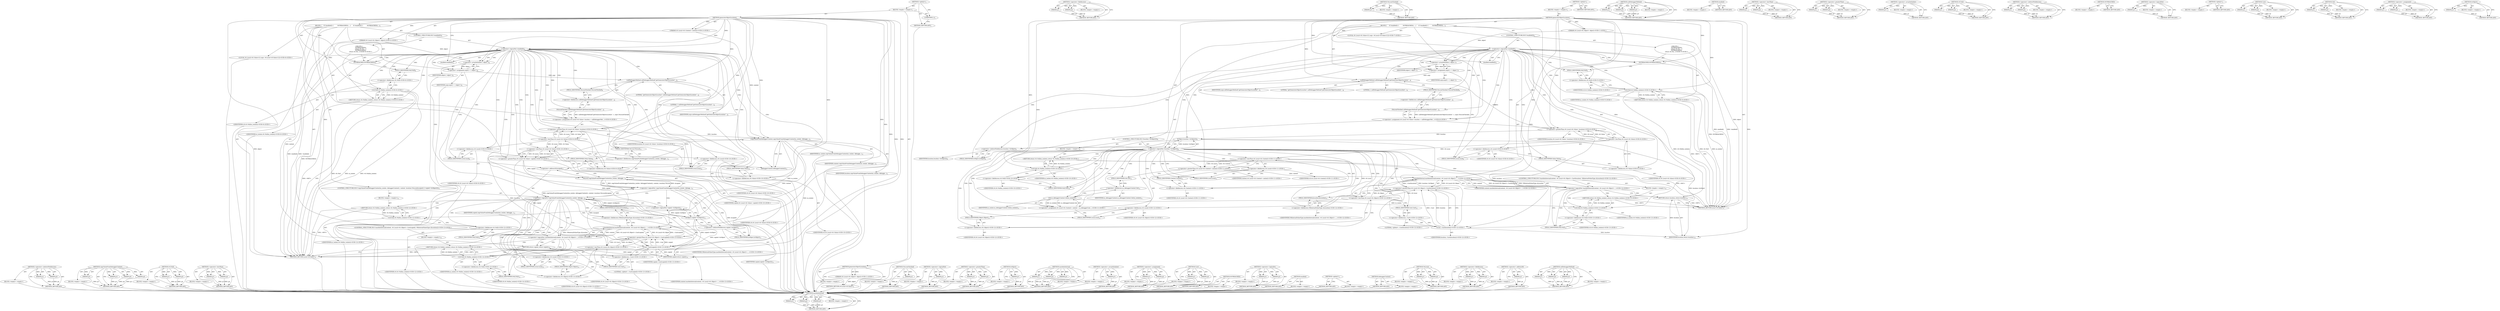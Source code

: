 digraph "callDebuggerMethod" {
vulnerable_191 [label=<(METHOD,markAsInternal)>];
vulnerable_192 [label=<(PARAM,p1)>];
vulnerable_193 [label=<(PARAM,p2)>];
vulnerable_194 [label=<(PARAM,p3)>];
vulnerable_195 [label=<(BLOCK,&lt;empty&gt;,&lt;empty&gt;)>];
vulnerable_196 [label=<(METHOD_RETURN,ANY)>];
vulnerable_143 [label=<(METHOD,&lt;operator&gt;.fieldAccess)>];
vulnerable_144 [label=<(PARAM,p1)>];
vulnerable_145 [label=<(PARAM,p2)>];
vulnerable_146 [label=<(BLOCK,&lt;empty&gt;,&lt;empty&gt;)>];
vulnerable_147 [label=<(METHOD_RETURN,ANY)>];
vulnerable_167 [label=<(METHOD,ToLocalChecked)>];
vulnerable_168 [label=<(PARAM,p1)>];
vulnerable_169 [label=<(BLOCK,&lt;empty&gt;,&lt;empty&gt;)>];
vulnerable_170 [label=<(METHOD_RETURN,ANY)>];
vulnerable_6 [label=<(METHOD,&lt;global&gt;)<SUB>1</SUB>>];
vulnerable_7 [label=<(BLOCK,&lt;empty&gt;,&lt;empty&gt;)<SUB>1</SUB>>];
vulnerable_8 [label=<(METHOD,generatorObjectLocation)<SUB>1</SUB>>];
vulnerable_9 [label="<(PARAM,v8::Local&lt;v8::Object&gt; object)<SUB>1</SUB>>"];
vulnerable_10 [label=<(BLOCK,{
     if (!enabled()) {
         NOTREACHED();...,{
     if (!enabled()) {
         NOTREACHED();...)<SUB>2</SUB>>];
vulnerable_11 [label=<(CONTROL_STRUCTURE,IF,if (!enabled()))<SUB>3</SUB>>];
vulnerable_12 [label=<(&lt;operator&gt;.logicalNot,!enabled())<SUB>3</SUB>>];
vulnerable_13 [label=<(enabled,enabled())<SUB>3</SUB>>];
vulnerable_14 [label="<(BLOCK,{
         NOTREACHED();
         return v8::Nu...,{
         NOTREACHED();
         return v8::Nu...)<SUB>3</SUB>>"];
vulnerable_15 [label=<(NOTREACHED,NOTREACHED())<SUB>4</SUB>>];
vulnerable_16 [label="<(RETURN,return v8::Null(m_isolate);,return v8::Null(m_isolate);)<SUB>5</SUB>>"];
vulnerable_17 [label="<(v8.Null,v8::Null(m_isolate))<SUB>5</SUB>>"];
vulnerable_18 [label="<(&lt;operator&gt;.fieldAccess,v8::Null)<SUB>5</SUB>>"];
vulnerable_19 [label="<(IDENTIFIER,v8,v8::Null(m_isolate))<SUB>5</SUB>>"];
vulnerable_20 [label=<(FIELD_IDENTIFIER,Null,Null)<SUB>5</SUB>>];
vulnerable_21 [label="<(IDENTIFIER,m_isolate,v8::Null(m_isolate))<SUB>5</SUB>>"];
vulnerable_22 [label="<(LOCAL,v8::Local&lt;v8::Value&gt;[1] argv: v8.Local&lt;v8.Value&gt;[1])<SUB>7</SUB>>"];
vulnerable_23 [label=<(&lt;operator&gt;.assignment,argv[] = { object })<SUB>7</SUB>>];
vulnerable_24 [label=<(IDENTIFIER,argv,argv[] = { object })<SUB>7</SUB>>];
vulnerable_25 [label=<(&lt;operator&gt;.arrayInitializer,{ object })<SUB>7</SUB>>];
vulnerable_26 [label=<(IDENTIFIER,object,{ object })<SUB>7</SUB>>];
vulnerable_27 [label="<(&lt;operator&gt;.assignment,v8::Local&lt;v8::Value&gt; location = callDebuggerMet...)<SUB>8</SUB>>"];
vulnerable_28 [label="<(&lt;operator&gt;.greaterThan,v8::Local&lt;v8::Value&gt; location)<SUB>8</SUB>>"];
vulnerable_29 [label="<(&lt;operator&gt;.lessThan,v8::Local&lt;v8::Value)<SUB>8</SUB>>"];
vulnerable_30 [label="<(&lt;operator&gt;.fieldAccess,v8::Local)<SUB>8</SUB>>"];
vulnerable_31 [label="<(IDENTIFIER,v8,v8::Local&lt;v8::Value)<SUB>8</SUB>>"];
vulnerable_32 [label=<(FIELD_IDENTIFIER,Local,Local)<SUB>8</SUB>>];
vulnerable_33 [label="<(&lt;operator&gt;.fieldAccess,v8::Value)<SUB>8</SUB>>"];
vulnerable_34 [label="<(IDENTIFIER,v8,v8::Local&lt;v8::Value)<SUB>8</SUB>>"];
vulnerable_35 [label=<(FIELD_IDENTIFIER,Value,Value)<SUB>8</SUB>>];
vulnerable_36 [label="<(IDENTIFIER,location,v8::Local&lt;v8::Value&gt; location)<SUB>8</SUB>>"];
vulnerable_37 [label=<(ToLocalChecked,callDebuggerMethod(&quot;getGeneratorObjectLocation&quot;...)<SUB>8</SUB>>];
vulnerable_38 [label=<(&lt;operator&gt;.fieldAccess,callDebuggerMethod(&quot;getGeneratorObjectLocation&quot;...)<SUB>8</SUB>>];
vulnerable_39 [label=<(callDebuggerMethod,callDebuggerMethod(&quot;getGeneratorObjectLocation&quot;...)<SUB>8</SUB>>];
vulnerable_40 [label=<(LITERAL,&quot;getGeneratorObjectLocation&quot;,callDebuggerMethod(&quot;getGeneratorObjectLocation&quot;...)<SUB>8</SUB>>];
vulnerable_41 [label=<(LITERAL,1,callDebuggerMethod(&quot;getGeneratorObjectLocation&quot;...)<SUB>8</SUB>>];
vulnerable_42 [label=<(IDENTIFIER,argv,callDebuggerMethod(&quot;getGeneratorObjectLocation&quot;...)<SUB>8</SUB>>];
vulnerable_43 [label=<(FIELD_IDENTIFIER,ToLocalChecked,ToLocalChecked)<SUB>8</SUB>>];
vulnerable_44 [label=<(CONTROL_STRUCTURE,IF,if (!location-&gt;IsObject()))<SUB>9</SUB>>];
vulnerable_45 [label=<(&lt;operator&gt;.logicalNot,!location-&gt;IsObject())<SUB>9</SUB>>];
vulnerable_46 [label=<(IsObject,location-&gt;IsObject())<SUB>9</SUB>>];
vulnerable_47 [label=<(&lt;operator&gt;.indirectFieldAccess,location-&gt;IsObject)<SUB>9</SUB>>];
vulnerable_48 [label=<(IDENTIFIER,location,location-&gt;IsObject())<SUB>9</SUB>>];
vulnerable_49 [label=<(FIELD_IDENTIFIER,IsObject,IsObject)<SUB>9</SUB>>];
vulnerable_50 [label=<(BLOCK,&lt;empty&gt;,&lt;empty&gt;)<SUB>10</SUB>>];
vulnerable_51 [label="<(RETURN,return v8::Null(m_isolate);,return v8::Null(m_isolate);)<SUB>10</SUB>>"];
vulnerable_52 [label="<(v8.Null,v8::Null(m_isolate))<SUB>10</SUB>>"];
vulnerable_53 [label="<(&lt;operator&gt;.fieldAccess,v8::Null)<SUB>10</SUB>>"];
vulnerable_54 [label="<(IDENTIFIER,v8,v8::Null(m_isolate))<SUB>10</SUB>>"];
vulnerable_55 [label=<(FIELD_IDENTIFIER,Null,Null)<SUB>10</SUB>>];
vulnerable_56 [label="<(IDENTIFIER,m_isolate,v8::Null(m_isolate))<SUB>10</SUB>>"];
vulnerable_57 [label="<(&lt;operator&gt;.assignment,v8::Local&lt;v8::Context&gt; context = m_debuggerCont...)<SUB>11</SUB>>"];
vulnerable_58 [label="<(&lt;operator&gt;.greaterThan,v8::Local&lt;v8::Context&gt; context)<SUB>11</SUB>>"];
vulnerable_59 [label="<(&lt;operator&gt;.lessThan,v8::Local&lt;v8::Context)<SUB>11</SUB>>"];
vulnerable_60 [label="<(&lt;operator&gt;.fieldAccess,v8::Local)<SUB>11</SUB>>"];
vulnerable_61 [label="<(IDENTIFIER,v8,v8::Local&lt;v8::Context)<SUB>11</SUB>>"];
vulnerable_62 [label=<(FIELD_IDENTIFIER,Local,Local)<SUB>11</SUB>>];
vulnerable_63 [label="<(&lt;operator&gt;.fieldAccess,v8::Context)<SUB>11</SUB>>"];
vulnerable_64 [label="<(IDENTIFIER,v8,v8::Local&lt;v8::Context)<SUB>11</SUB>>"];
vulnerable_65 [label=<(FIELD_IDENTIFIER,Context,Context)<SUB>11</SUB>>];
vulnerable_66 [label="<(IDENTIFIER,context,v8::Local&lt;v8::Context&gt; context)<SUB>11</SUB>>"];
vulnerable_67 [label=<(Get,m_debuggerContext.Get(m_isolate))<SUB>11</SUB>>];
vulnerable_68 [label=<(&lt;operator&gt;.fieldAccess,m_debuggerContext.Get)<SUB>11</SUB>>];
vulnerable_69 [label=<(IDENTIFIER,m_debuggerContext,m_debuggerContext.Get(m_isolate))<SUB>11</SUB>>];
vulnerable_70 [label=<(FIELD_IDENTIFIER,Get,Get)<SUB>11</SUB>>];
vulnerable_71 [label=<(IDENTIFIER,m_isolate,m_debuggerContext.Get(m_isolate))<SUB>11</SUB>>];
vulnerable_72 [label="<(CONTROL_STRUCTURE,IF,if (!markAsInternal(context, v8::Local&lt;v8::Object&gt;::Cast(location), V8InternalValueType::kLocation)))<SUB>12</SUB>>"];
vulnerable_73 [label="<(&lt;operator&gt;.logicalNot,!markAsInternal(context, v8::Local&lt;v8::Object&gt;:...)<SUB>12</SUB>>"];
vulnerable_74 [label="<(markAsInternal,markAsInternal(context, v8::Local&lt;v8::Object&gt;::...)<SUB>12</SUB>>"];
vulnerable_75 [label="<(IDENTIFIER,context,markAsInternal(context, v8::Local&lt;v8::Object&gt;::...)<SUB>12</SUB>>"];
vulnerable_76 [label="<(&lt;operator&gt;.greaterThan,v8::Local&lt;v8::Object&gt;::Cast(location))<SUB>12</SUB>>"];
vulnerable_77 [label="<(&lt;operator&gt;.lessThan,v8::Local&lt;v8::Object)<SUB>12</SUB>>"];
vulnerable_78 [label="<(&lt;operator&gt;.fieldAccess,v8::Local)<SUB>12</SUB>>"];
vulnerable_79 [label="<(IDENTIFIER,v8,v8::Local&lt;v8::Object)<SUB>12</SUB>>"];
vulnerable_80 [label=<(FIELD_IDENTIFIER,Local,Local)<SUB>12</SUB>>];
vulnerable_81 [label="<(&lt;operator&gt;.fieldAccess,v8::Object)<SUB>12</SUB>>"];
vulnerable_82 [label="<(IDENTIFIER,v8,v8::Local&lt;v8::Object)<SUB>12</SUB>>"];
vulnerable_83 [label=<(FIELD_IDENTIFIER,Object,Object)<SUB>12</SUB>>];
vulnerable_84 [label="<(Cast,::Cast(location))<SUB>12</SUB>>"];
vulnerable_85 [label="<(&lt;operator&gt;.fieldAccess,::Cast)<SUB>12</SUB>>"];
vulnerable_86 [label="<(LITERAL,&lt;global&gt;,::Cast(location))<SUB>12</SUB>>"];
vulnerable_87 [label=<(FIELD_IDENTIFIER,Cast,Cast)<SUB>12</SUB>>];
vulnerable_88 [label="<(IDENTIFIER,location,::Cast(location))<SUB>12</SUB>>"];
vulnerable_89 [label="<(&lt;operator&gt;.fieldAccess,V8InternalValueType::kLocation)<SUB>12</SUB>>"];
vulnerable_90 [label="<(IDENTIFIER,V8InternalValueType,markAsInternal(context, v8::Local&lt;v8::Object&gt;::...)<SUB>12</SUB>>"];
vulnerable_91 [label=<(FIELD_IDENTIFIER,kLocation,kLocation)<SUB>12</SUB>>];
vulnerable_92 [label=<(BLOCK,&lt;empty&gt;,&lt;empty&gt;)<SUB>13</SUB>>];
vulnerable_93 [label="<(RETURN,return v8::Null(m_isolate);,return v8::Null(m_isolate);)<SUB>13</SUB>>"];
vulnerable_94 [label="<(v8.Null,v8::Null(m_isolate))<SUB>13</SUB>>"];
vulnerable_95 [label="<(&lt;operator&gt;.fieldAccess,v8::Null)<SUB>13</SUB>>"];
vulnerable_96 [label="<(IDENTIFIER,v8,v8::Null(m_isolate))<SUB>13</SUB>>"];
vulnerable_97 [label=<(FIELD_IDENTIFIER,Null,Null)<SUB>13</SUB>>];
vulnerable_98 [label="<(IDENTIFIER,m_isolate,v8::Null(m_isolate))<SUB>13</SUB>>"];
vulnerable_99 [label=<(RETURN,return location;,return location;)<SUB>14</SUB>>];
vulnerable_100 [label=<(IDENTIFIER,location,return location;)<SUB>14</SUB>>];
vulnerable_101 [label=<(METHOD_RETURN,Local&lt;v8.Value&gt;)<SUB>1</SUB>>];
vulnerable_103 [label=<(METHOD_RETURN,ANY)<SUB>1</SUB>>];
vulnerable_171 [label=<(METHOD,callDebuggerMethod)>];
vulnerable_172 [label=<(PARAM,p1)>];
vulnerable_173 [label=<(PARAM,p2)>];
vulnerable_174 [label=<(PARAM,p3)>];
vulnerable_175 [label=<(BLOCK,&lt;empty&gt;,&lt;empty&gt;)>];
vulnerable_176 [label=<(METHOD_RETURN,ANY)>];
vulnerable_132 [label=<(METHOD,enabled)>];
vulnerable_133 [label=<(BLOCK,&lt;empty&gt;,&lt;empty&gt;)>];
vulnerable_134 [label=<(METHOD_RETURN,ANY)>];
vulnerable_162 [label=<(METHOD,&lt;operator&gt;.lessThan)>];
vulnerable_163 [label=<(PARAM,p1)>];
vulnerable_164 [label=<(PARAM,p2)>];
vulnerable_165 [label=<(BLOCK,&lt;empty&gt;,&lt;empty&gt;)>];
vulnerable_166 [label=<(METHOD_RETURN,ANY)>];
vulnerable_157 [label=<(METHOD,&lt;operator&gt;.greaterThan)>];
vulnerable_158 [label=<(PARAM,p1)>];
vulnerable_159 [label=<(PARAM,p2)>];
vulnerable_160 [label=<(BLOCK,&lt;empty&gt;,&lt;empty&gt;)>];
vulnerable_161 [label=<(METHOD_RETURN,ANY)>];
vulnerable_153 [label=<(METHOD,&lt;operator&gt;.arrayInitializer)>];
vulnerable_154 [label=<(PARAM,p1)>];
vulnerable_155 [label=<(BLOCK,&lt;empty&gt;,&lt;empty&gt;)>];
vulnerable_156 [label=<(METHOD_RETURN,ANY)>];
vulnerable_138 [label=<(METHOD,v8.Null)>];
vulnerable_139 [label=<(PARAM,p1)>];
vulnerable_140 [label=<(PARAM,p2)>];
vulnerable_141 [label=<(BLOCK,&lt;empty&gt;,&lt;empty&gt;)>];
vulnerable_142 [label=<(METHOD_RETURN,ANY)>];
vulnerable_181 [label=<(METHOD,&lt;operator&gt;.indirectFieldAccess)>];
vulnerable_182 [label=<(PARAM,p1)>];
vulnerable_183 [label=<(PARAM,p2)>];
vulnerable_184 [label=<(BLOCK,&lt;empty&gt;,&lt;empty&gt;)>];
vulnerable_185 [label=<(METHOD_RETURN,ANY)>];
vulnerable_135 [label=<(METHOD,NOTREACHED)>];
vulnerable_136 [label=<(BLOCK,&lt;empty&gt;,&lt;empty&gt;)>];
vulnerable_137 [label=<(METHOD_RETURN,ANY)>];
vulnerable_128 [label=<(METHOD,&lt;operator&gt;.logicalNot)>];
vulnerable_129 [label=<(PARAM,p1)>];
vulnerable_130 [label=<(BLOCK,&lt;empty&gt;,&lt;empty&gt;)>];
vulnerable_131 [label=<(METHOD_RETURN,ANY)>];
vulnerable_122 [label=<(METHOD,&lt;global&gt;)<SUB>1</SUB>>];
vulnerable_123 [label=<(BLOCK,&lt;empty&gt;,&lt;empty&gt;)>];
vulnerable_124 [label=<(METHOD_RETURN,ANY)>];
vulnerable_197 [label=<(METHOD,Cast)>];
vulnerable_198 [label=<(PARAM,p1)>];
vulnerable_199 [label=<(PARAM,p2)>];
vulnerable_200 [label=<(BLOCK,&lt;empty&gt;,&lt;empty&gt;)>];
vulnerable_201 [label=<(METHOD_RETURN,ANY)>];
vulnerable_186 [label=<(METHOD,Get)>];
vulnerable_187 [label=<(PARAM,p1)>];
vulnerable_188 [label=<(PARAM,p2)>];
vulnerable_189 [label=<(BLOCK,&lt;empty&gt;,&lt;empty&gt;)>];
vulnerable_190 [label=<(METHOD_RETURN,ANY)>];
vulnerable_148 [label=<(METHOD,&lt;operator&gt;.assignment)>];
vulnerable_149 [label=<(PARAM,p1)>];
vulnerable_150 [label=<(PARAM,p2)>];
vulnerable_151 [label=<(BLOCK,&lt;empty&gt;,&lt;empty&gt;)>];
vulnerable_152 [label=<(METHOD_RETURN,ANY)>];
vulnerable_177 [label=<(METHOD,IsObject)>];
vulnerable_178 [label=<(PARAM,p1)>];
vulnerable_179 [label=<(BLOCK,&lt;empty&gt;,&lt;empty&gt;)>];
vulnerable_180 [label=<(METHOD_RETURN,ANY)>];
fixed_222 [label=<(METHOD,&lt;operator&gt;.indirectFieldAccess)>];
fixed_223 [label=<(PARAM,p1)>];
fixed_224 [label=<(PARAM,p2)>];
fixed_225 [label=<(BLOCK,&lt;empty&gt;,&lt;empty&gt;)>];
fixed_226 [label=<(METHOD_RETURN,ANY)>];
fixed_204 [label=<(METHOD,copyValueFromDebuggerContext)>];
fixed_205 [label=<(PARAM,p1)>];
fixed_206 [label=<(PARAM,p2)>];
fixed_207 [label=<(PARAM,p3)>];
fixed_208 [label=<(PARAM,p4)>];
fixed_209 [label=<(BLOCK,&lt;empty&gt;,&lt;empty&gt;)>];
fixed_210 [label=<(METHOD_RETURN,ANY)>];
fixed_155 [label=<(METHOD,v8.Null)>];
fixed_156 [label=<(PARAM,p1)>];
fixed_157 [label=<(PARAM,p2)>];
fixed_158 [label=<(BLOCK,&lt;empty&gt;,&lt;empty&gt;)>];
fixed_159 [label=<(METHOD_RETURN,ANY)>];
fixed_179 [label=<(METHOD,&lt;operator&gt;.lessThan)>];
fixed_180 [label=<(PARAM,p1)>];
fixed_181 [label=<(PARAM,p2)>];
fixed_182 [label=<(BLOCK,&lt;empty&gt;,&lt;empty&gt;)>];
fixed_183 [label=<(METHOD_RETURN,ANY)>];
fixed_6 [label=<(METHOD,&lt;global&gt;)<SUB>1</SUB>>];
fixed_7 [label=<(BLOCK,&lt;empty&gt;,&lt;empty&gt;)<SUB>1</SUB>>];
fixed_8 [label=<(METHOD,generatorObjectLocation)<SUB>1</SUB>>];
fixed_9 [label="<(PARAM,v8::Local&lt;v8::Object&gt; object)<SUB>1</SUB>>"];
fixed_10 [label=<(BLOCK,&lt;empty&gt;,&lt;empty&gt;)>];
fixed_11 [label=<(METHOD_RETURN,v8.Local&lt;v8.Value&gt;)<SUB>1</SUB>>];
fixed_13 [label=<(UNKNOWN,),))<SUB>1</SUB>>];
fixed_14 [label=<(METHOD,generatorObjectLocation)<SUB>2</SUB>>];
fixed_15 [label="<(PARAM,v8::Local&lt;v8::Context&gt; context)<SUB>2</SUB>>"];
fixed_16 [label="<(PARAM,v8::Local&lt;v8::Object&gt; object)<SUB>2</SUB>>"];
fixed_17 [label=<(BLOCK,{
     if (!enabled()) {
         NOTREACHED();...,{
     if (!enabled()) {
         NOTREACHED();...)<SUB>3</SUB>>];
fixed_18 [label=<(CONTROL_STRUCTURE,IF,if (!enabled()))<SUB>4</SUB>>];
fixed_19 [label=<(&lt;operator&gt;.logicalNot,!enabled())<SUB>4</SUB>>];
fixed_20 [label=<(enabled,enabled())<SUB>4</SUB>>];
fixed_21 [label="<(BLOCK,{
         NOTREACHED();
         return v8::Nu...,{
         NOTREACHED();
         return v8::Nu...)<SUB>4</SUB>>"];
fixed_22 [label=<(NOTREACHED,NOTREACHED())<SUB>5</SUB>>];
fixed_23 [label="<(RETURN,return v8::Null(m_isolate);,return v8::Null(m_isolate);)<SUB>6</SUB>>"];
fixed_24 [label="<(v8.Null,v8::Null(m_isolate))<SUB>6</SUB>>"];
fixed_25 [label="<(&lt;operator&gt;.fieldAccess,v8::Null)<SUB>6</SUB>>"];
fixed_26 [label="<(IDENTIFIER,v8,v8::Null(m_isolate))<SUB>6</SUB>>"];
fixed_27 [label=<(FIELD_IDENTIFIER,Null,Null)<SUB>6</SUB>>];
fixed_28 [label="<(IDENTIFIER,m_isolate,v8::Null(m_isolate))<SUB>6</SUB>>"];
fixed_29 [label="<(LOCAL,v8::Local&lt;v8::Value&gt;[1] argv: v8.Local&lt;v8.Value&gt;[1])<SUB>8</SUB>>"];
fixed_30 [label=<(&lt;operator&gt;.assignment,argv[] = { object })<SUB>8</SUB>>];
fixed_31 [label=<(IDENTIFIER,argv,argv[] = { object })<SUB>8</SUB>>];
fixed_32 [label=<(&lt;operator&gt;.arrayInitializer,{ object })<SUB>8</SUB>>];
fixed_33 [label=<(IDENTIFIER,object,{ object })<SUB>8</SUB>>];
fixed_34 [label="<(&lt;operator&gt;.assignment,v8::Local&lt;v8::Value&gt; location = callDebuggerMet...)<SUB>9</SUB>>"];
fixed_35 [label="<(&lt;operator&gt;.greaterThan,v8::Local&lt;v8::Value&gt; location)<SUB>9</SUB>>"];
fixed_36 [label="<(&lt;operator&gt;.lessThan,v8::Local&lt;v8::Value)<SUB>9</SUB>>"];
fixed_37 [label="<(&lt;operator&gt;.fieldAccess,v8::Local)<SUB>9</SUB>>"];
fixed_38 [label="<(IDENTIFIER,v8,v8::Local&lt;v8::Value)<SUB>9</SUB>>"];
fixed_39 [label=<(FIELD_IDENTIFIER,Local,Local)<SUB>9</SUB>>];
fixed_40 [label="<(&lt;operator&gt;.fieldAccess,v8::Value)<SUB>9</SUB>>"];
fixed_41 [label="<(IDENTIFIER,v8,v8::Local&lt;v8::Value)<SUB>9</SUB>>"];
fixed_42 [label=<(FIELD_IDENTIFIER,Value,Value)<SUB>9</SUB>>];
fixed_43 [label="<(IDENTIFIER,location,v8::Local&lt;v8::Value&gt; location)<SUB>9</SUB>>"];
fixed_44 [label=<(ToLocalChecked,callDebuggerMethod(&quot;getGeneratorObjectLocation&quot;...)<SUB>9</SUB>>];
fixed_45 [label=<(&lt;operator&gt;.fieldAccess,callDebuggerMethod(&quot;getGeneratorObjectLocation&quot;...)<SUB>9</SUB>>];
fixed_46 [label=<(callDebuggerMethod,callDebuggerMethod(&quot;getGeneratorObjectLocation&quot;...)<SUB>9</SUB>>];
fixed_47 [label=<(LITERAL,&quot;getGeneratorObjectLocation&quot;,callDebuggerMethod(&quot;getGeneratorObjectLocation&quot;...)<SUB>9</SUB>>];
fixed_48 [label=<(LITERAL,1,callDebuggerMethod(&quot;getGeneratorObjectLocation&quot;...)<SUB>9</SUB>>];
fixed_49 [label=<(IDENTIFIER,argv,callDebuggerMethod(&quot;getGeneratorObjectLocation&quot;...)<SUB>9</SUB>>];
fixed_50 [label=<(FIELD_IDENTIFIER,ToLocalChecked,ToLocalChecked)<SUB>9</SUB>>];
fixed_51 [label="<(&lt;operator&gt;.greaterThan,v8::Local&lt;v8::Value&gt; copied)<SUB>10</SUB>>"];
fixed_52 [label="<(&lt;operator&gt;.lessThan,v8::Local&lt;v8::Value)<SUB>10</SUB>>"];
fixed_53 [label="<(&lt;operator&gt;.fieldAccess,v8::Local)<SUB>10</SUB>>"];
fixed_54 [label="<(IDENTIFIER,v8,v8::Local&lt;v8::Value)<SUB>10</SUB>>"];
fixed_55 [label=<(FIELD_IDENTIFIER,Local,Local)<SUB>10</SUB>>];
fixed_56 [label="<(&lt;operator&gt;.fieldAccess,v8::Value)<SUB>10</SUB>>"];
fixed_57 [label="<(IDENTIFIER,v8,v8::Local&lt;v8::Value)<SUB>10</SUB>>"];
fixed_58 [label=<(FIELD_IDENTIFIER,Value,Value)<SUB>10</SUB>>];
fixed_59 [label="<(IDENTIFIER,copied,v8::Local&lt;v8::Value&gt; copied)<SUB>10</SUB>>"];
fixed_60 [label=<(CONTROL_STRUCTURE,IF,if (!copyValueFromDebuggerContext(m_isolate, debuggerContext(), context, location).ToLocal(&amp;copied) || !copied-&gt;IsObject()))<SUB>11</SUB>>];
fixed_61 [label=<(&lt;operator&gt;.logicalOr,!copyValueFromDebuggerContext(m_isolate, debugg...)<SUB>11</SUB>>];
fixed_62 [label=<(&lt;operator&gt;.logicalNot,!copyValueFromDebuggerContext(m_isolate, debugg...)<SUB>11</SUB>>];
fixed_63 [label=<(ToLocal,copyValueFromDebuggerContext(m_isolate, debugge...)<SUB>11</SUB>>];
fixed_64 [label=<(&lt;operator&gt;.fieldAccess,copyValueFromDebuggerContext(m_isolate, debugge...)<SUB>11</SUB>>];
fixed_65 [label=<(copyValueFromDebuggerContext,copyValueFromDebuggerContext(m_isolate, debugge...)<SUB>11</SUB>>];
fixed_66 [label=<(IDENTIFIER,m_isolate,copyValueFromDebuggerContext(m_isolate, debugge...)<SUB>11</SUB>>];
fixed_67 [label=<(debuggerContext,debuggerContext())<SUB>11</SUB>>];
fixed_68 [label=<(IDENTIFIER,context,copyValueFromDebuggerContext(m_isolate, debugge...)<SUB>11</SUB>>];
fixed_69 [label=<(IDENTIFIER,location,copyValueFromDebuggerContext(m_isolate, debugge...)<SUB>11</SUB>>];
fixed_70 [label=<(FIELD_IDENTIFIER,ToLocal,ToLocal)<SUB>11</SUB>>];
fixed_71 [label=<(&lt;operator&gt;.addressOf,&amp;copied)<SUB>11</SUB>>];
fixed_72 [label=<(IDENTIFIER,copied,copyValueFromDebuggerContext(m_isolate, debugge...)<SUB>11</SUB>>];
fixed_73 [label=<(&lt;operator&gt;.logicalNot,!copied-&gt;IsObject())<SUB>11</SUB>>];
fixed_74 [label=<(IsObject,copied-&gt;IsObject())<SUB>11</SUB>>];
fixed_75 [label=<(&lt;operator&gt;.indirectFieldAccess,copied-&gt;IsObject)<SUB>11</SUB>>];
fixed_76 [label=<(IDENTIFIER,copied,copied-&gt;IsObject())<SUB>11</SUB>>];
fixed_77 [label=<(FIELD_IDENTIFIER,IsObject,IsObject)<SUB>11</SUB>>];
fixed_78 [label=<(BLOCK,&lt;empty&gt;,&lt;empty&gt;)<SUB>12</SUB>>];
fixed_79 [label="<(RETURN,return v8::Null(m_isolate);,return v8::Null(m_isolate);)<SUB>12</SUB>>"];
fixed_80 [label="<(v8.Null,v8::Null(m_isolate))<SUB>12</SUB>>"];
fixed_81 [label="<(&lt;operator&gt;.fieldAccess,v8::Null)<SUB>12</SUB>>"];
fixed_82 [label="<(IDENTIFIER,v8,v8::Null(m_isolate))<SUB>12</SUB>>"];
fixed_83 [label=<(FIELD_IDENTIFIER,Null,Null)<SUB>12</SUB>>];
fixed_84 [label="<(IDENTIFIER,m_isolate,v8::Null(m_isolate))<SUB>12</SUB>>"];
fixed_85 [label="<(CONTROL_STRUCTURE,IF,if (!markAsInternal(context, v8::Local&lt;v8::Object&gt;::Cast(copied), V8InternalValueType::kLocation)))<SUB>13</SUB>>"];
fixed_86 [label="<(&lt;operator&gt;.logicalNot,!markAsInternal(context, v8::Local&lt;v8::Object&gt;:...)<SUB>13</SUB>>"];
fixed_87 [label="<(markAsInternal,markAsInternal(context, v8::Local&lt;v8::Object&gt;::...)<SUB>13</SUB>>"];
fixed_88 [label="<(IDENTIFIER,context,markAsInternal(context, v8::Local&lt;v8::Object&gt;::...)<SUB>13</SUB>>"];
fixed_89 [label="<(&lt;operator&gt;.greaterThan,v8::Local&lt;v8::Object&gt;::Cast(copied))<SUB>13</SUB>>"];
fixed_90 [label="<(&lt;operator&gt;.lessThan,v8::Local&lt;v8::Object)<SUB>13</SUB>>"];
fixed_91 [label="<(&lt;operator&gt;.fieldAccess,v8::Local)<SUB>13</SUB>>"];
fixed_92 [label="<(IDENTIFIER,v8,v8::Local&lt;v8::Object)<SUB>13</SUB>>"];
fixed_93 [label=<(FIELD_IDENTIFIER,Local,Local)<SUB>13</SUB>>];
fixed_94 [label="<(&lt;operator&gt;.fieldAccess,v8::Object)<SUB>13</SUB>>"];
fixed_95 [label="<(IDENTIFIER,v8,v8::Local&lt;v8::Object)<SUB>13</SUB>>"];
fixed_96 [label=<(FIELD_IDENTIFIER,Object,Object)<SUB>13</SUB>>];
fixed_97 [label="<(Cast,::Cast(copied))<SUB>13</SUB>>"];
fixed_98 [label="<(&lt;operator&gt;.fieldAccess,::Cast)<SUB>13</SUB>>"];
fixed_99 [label="<(LITERAL,&lt;global&gt;,::Cast(copied))<SUB>13</SUB>>"];
fixed_100 [label=<(FIELD_IDENTIFIER,Cast,Cast)<SUB>13</SUB>>];
fixed_101 [label="<(IDENTIFIER,copied,::Cast(copied))<SUB>13</SUB>>"];
fixed_102 [label="<(&lt;operator&gt;.fieldAccess,V8InternalValueType::kLocation)<SUB>13</SUB>>"];
fixed_103 [label="<(IDENTIFIER,V8InternalValueType,markAsInternal(context, v8::Local&lt;v8::Object&gt;::...)<SUB>13</SUB>>"];
fixed_104 [label=<(FIELD_IDENTIFIER,kLocation,kLocation)<SUB>13</SUB>>];
fixed_105 [label=<(BLOCK,&lt;empty&gt;,&lt;empty&gt;)<SUB>14</SUB>>];
fixed_106 [label="<(RETURN,return v8::Null(m_isolate);,return v8::Null(m_isolate);)<SUB>14</SUB>>"];
fixed_107 [label="<(v8.Null,v8::Null(m_isolate))<SUB>14</SUB>>"];
fixed_108 [label="<(&lt;operator&gt;.fieldAccess,v8::Null)<SUB>14</SUB>>"];
fixed_109 [label="<(IDENTIFIER,v8,v8::Null(m_isolate))<SUB>14</SUB>>"];
fixed_110 [label=<(FIELD_IDENTIFIER,Null,Null)<SUB>14</SUB>>];
fixed_111 [label="<(IDENTIFIER,m_isolate,v8::Null(m_isolate))<SUB>14</SUB>>"];
fixed_112 [label=<(RETURN,return copied;,return copied;)<SUB>15</SUB>>];
fixed_113 [label=<(IDENTIFIER,copied,return copied;)<SUB>15</SUB>>];
fixed_114 [label=<(METHOD_RETURN,Local&lt;v8.Value&gt;)<SUB>2</SUB>>];
fixed_116 [label=<(METHOD_RETURN,ANY)<SUB>1</SUB>>];
fixed_184 [label=<(METHOD,ToLocalChecked)>];
fixed_185 [label=<(PARAM,p1)>];
fixed_186 [label=<(BLOCK,&lt;empty&gt;,&lt;empty&gt;)>];
fixed_187 [label=<(METHOD_RETURN,ANY)>];
fixed_145 [label=<(METHOD,&lt;operator&gt;.logicalNot)>];
fixed_146 [label=<(PARAM,p1)>];
fixed_147 [label=<(BLOCK,&lt;empty&gt;,&lt;empty&gt;)>];
fixed_148 [label=<(METHOD_RETURN,ANY)>];
fixed_174 [label=<(METHOD,&lt;operator&gt;.greaterThan)>];
fixed_175 [label=<(PARAM,p1)>];
fixed_176 [label=<(PARAM,p2)>];
fixed_177 [label=<(BLOCK,&lt;empty&gt;,&lt;empty&gt;)>];
fixed_178 [label=<(METHOD_RETURN,ANY)>];
fixed_218 [label=<(METHOD,IsObject)>];
fixed_219 [label=<(PARAM,p1)>];
fixed_220 [label=<(BLOCK,&lt;empty&gt;,&lt;empty&gt;)>];
fixed_221 [label=<(METHOD_RETURN,ANY)>];
fixed_227 [label=<(METHOD,markAsInternal)>];
fixed_228 [label=<(PARAM,p1)>];
fixed_229 [label=<(PARAM,p2)>];
fixed_230 [label=<(PARAM,p3)>];
fixed_231 [label=<(BLOCK,&lt;empty&gt;,&lt;empty&gt;)>];
fixed_232 [label=<(METHOD_RETURN,ANY)>];
fixed_170 [label=<(METHOD,&lt;operator&gt;.arrayInitializer)>];
fixed_171 [label=<(PARAM,p1)>];
fixed_172 [label=<(BLOCK,&lt;empty&gt;,&lt;empty&gt;)>];
fixed_173 [label=<(METHOD_RETURN,ANY)>];
fixed_165 [label=<(METHOD,&lt;operator&gt;.assignment)>];
fixed_166 [label=<(PARAM,p1)>];
fixed_167 [label=<(PARAM,p2)>];
fixed_168 [label=<(BLOCK,&lt;empty&gt;,&lt;empty&gt;)>];
fixed_169 [label=<(METHOD_RETURN,ANY)>];
fixed_233 [label=<(METHOD,Cast)>];
fixed_234 [label=<(PARAM,p1)>];
fixed_235 [label=<(PARAM,p2)>];
fixed_236 [label=<(BLOCK,&lt;empty&gt;,&lt;empty&gt;)>];
fixed_237 [label=<(METHOD_RETURN,ANY)>];
fixed_152 [label=<(METHOD,NOTREACHED)>];
fixed_153 [label=<(BLOCK,&lt;empty&gt;,&lt;empty&gt;)>];
fixed_154 [label=<(METHOD_RETURN,ANY)>];
fixed_194 [label=<(METHOD,&lt;operator&gt;.logicalOr)>];
fixed_195 [label=<(PARAM,p1)>];
fixed_196 [label=<(PARAM,p2)>];
fixed_197 [label=<(BLOCK,&lt;empty&gt;,&lt;empty&gt;)>];
fixed_198 [label=<(METHOD_RETURN,ANY)>];
fixed_149 [label=<(METHOD,enabled)>];
fixed_150 [label=<(BLOCK,&lt;empty&gt;,&lt;empty&gt;)>];
fixed_151 [label=<(METHOD_RETURN,ANY)>];
fixed_139 [label=<(METHOD,&lt;global&gt;)<SUB>1</SUB>>];
fixed_140 [label=<(BLOCK,&lt;empty&gt;,&lt;empty&gt;)>];
fixed_141 [label=<(METHOD_RETURN,ANY)>];
fixed_211 [label=<(METHOD,debuggerContext)>];
fixed_212 [label=<(BLOCK,&lt;empty&gt;,&lt;empty&gt;)>];
fixed_213 [label=<(METHOD_RETURN,ANY)>];
fixed_199 [label=<(METHOD,ToLocal)>];
fixed_200 [label=<(PARAM,p1)>];
fixed_201 [label=<(PARAM,p2)>];
fixed_202 [label=<(BLOCK,&lt;empty&gt;,&lt;empty&gt;)>];
fixed_203 [label=<(METHOD_RETURN,ANY)>];
fixed_160 [label=<(METHOD,&lt;operator&gt;.fieldAccess)>];
fixed_161 [label=<(PARAM,p1)>];
fixed_162 [label=<(PARAM,p2)>];
fixed_163 [label=<(BLOCK,&lt;empty&gt;,&lt;empty&gt;)>];
fixed_164 [label=<(METHOD_RETURN,ANY)>];
fixed_214 [label=<(METHOD,&lt;operator&gt;.addressOf)>];
fixed_215 [label=<(PARAM,p1)>];
fixed_216 [label=<(BLOCK,&lt;empty&gt;,&lt;empty&gt;)>];
fixed_217 [label=<(METHOD_RETURN,ANY)>];
fixed_188 [label=<(METHOD,callDebuggerMethod)>];
fixed_189 [label=<(PARAM,p1)>];
fixed_190 [label=<(PARAM,p2)>];
fixed_191 [label=<(PARAM,p3)>];
fixed_192 [label=<(BLOCK,&lt;empty&gt;,&lt;empty&gt;)>];
fixed_193 [label=<(METHOD_RETURN,ANY)>];
vulnerable_191 -> vulnerable_192  [key=0, label="AST: "];
vulnerable_191 -> vulnerable_192  [key=1, label="DDG: "];
vulnerable_191 -> vulnerable_195  [key=0, label="AST: "];
vulnerable_191 -> vulnerable_193  [key=0, label="AST: "];
vulnerable_191 -> vulnerable_193  [key=1, label="DDG: "];
vulnerable_191 -> vulnerable_196  [key=0, label="AST: "];
vulnerable_191 -> vulnerable_196  [key=1, label="CFG: "];
vulnerable_191 -> vulnerable_194  [key=0, label="AST: "];
vulnerable_191 -> vulnerable_194  [key=1, label="DDG: "];
vulnerable_192 -> vulnerable_196  [key=0, label="DDG: p1"];
vulnerable_193 -> vulnerable_196  [key=0, label="DDG: p2"];
vulnerable_194 -> vulnerable_196  [key=0, label="DDG: p3"];
vulnerable_143 -> vulnerable_144  [key=0, label="AST: "];
vulnerable_143 -> vulnerable_144  [key=1, label="DDG: "];
vulnerable_143 -> vulnerable_146  [key=0, label="AST: "];
vulnerable_143 -> vulnerable_145  [key=0, label="AST: "];
vulnerable_143 -> vulnerable_145  [key=1, label="DDG: "];
vulnerable_143 -> vulnerable_147  [key=0, label="AST: "];
vulnerable_143 -> vulnerable_147  [key=1, label="CFG: "];
vulnerable_144 -> vulnerable_147  [key=0, label="DDG: p1"];
vulnerable_145 -> vulnerable_147  [key=0, label="DDG: p2"];
vulnerable_167 -> vulnerable_168  [key=0, label="AST: "];
vulnerable_167 -> vulnerable_168  [key=1, label="DDG: "];
vulnerable_167 -> vulnerable_169  [key=0, label="AST: "];
vulnerable_167 -> vulnerable_170  [key=0, label="AST: "];
vulnerable_167 -> vulnerable_170  [key=1, label="CFG: "];
vulnerable_168 -> vulnerable_170  [key=0, label="DDG: p1"];
vulnerable_6 -> vulnerable_7  [key=0, label="AST: "];
vulnerable_6 -> vulnerable_103  [key=0, label="AST: "];
vulnerable_6 -> vulnerable_103  [key=1, label="CFG: "];
vulnerable_7 -> vulnerable_8  [key=0, label="AST: "];
vulnerable_8 -> vulnerable_9  [key=0, label="AST: "];
vulnerable_8 -> vulnerable_9  [key=1, label="DDG: "];
vulnerable_8 -> vulnerable_10  [key=0, label="AST: "];
vulnerable_8 -> vulnerable_101  [key=0, label="AST: "];
vulnerable_8 -> vulnerable_13  [key=0, label="CFG: "];
vulnerable_8 -> vulnerable_100  [key=0, label="DDG: "];
vulnerable_8 -> vulnerable_12  [key=0, label="DDG: "];
vulnerable_8 -> vulnerable_15  [key=0, label="DDG: "];
vulnerable_8 -> vulnerable_25  [key=0, label="DDG: "];
vulnerable_8 -> vulnerable_28  [key=0, label="DDG: "];
vulnerable_8 -> vulnerable_58  [key=0, label="DDG: "];
vulnerable_8 -> vulnerable_67  [key=0, label="DDG: "];
vulnerable_8 -> vulnerable_74  [key=0, label="DDG: "];
vulnerable_8 -> vulnerable_17  [key=0, label="DDG: "];
vulnerable_8 -> vulnerable_39  [key=0, label="DDG: "];
vulnerable_8 -> vulnerable_52  [key=0, label="DDG: "];
vulnerable_8 -> vulnerable_94  [key=0, label="DDG: "];
vulnerable_8 -> vulnerable_84  [key=0, label="DDG: "];
vulnerable_9 -> vulnerable_101  [key=0, label="DDG: object"];
vulnerable_9 -> vulnerable_25  [key=0, label="DDG: object"];
vulnerable_10 -> vulnerable_11  [key=0, label="AST: "];
vulnerable_10 -> vulnerable_22  [key=0, label="AST: "];
vulnerable_10 -> vulnerable_23  [key=0, label="AST: "];
vulnerable_10 -> vulnerable_27  [key=0, label="AST: "];
vulnerable_10 -> vulnerable_44  [key=0, label="AST: "];
vulnerable_10 -> vulnerable_57  [key=0, label="AST: "];
vulnerable_10 -> vulnerable_72  [key=0, label="AST: "];
vulnerable_10 -> vulnerable_99  [key=0, label="AST: "];
vulnerable_11 -> vulnerable_12  [key=0, label="AST: "];
vulnerable_11 -> vulnerable_14  [key=0, label="AST: "];
vulnerable_12 -> vulnerable_13  [key=0, label="AST: "];
vulnerable_12 -> vulnerable_15  [key=0, label="CFG: "];
vulnerable_12 -> vulnerable_15  [key=1, label="CDG: "];
vulnerable_12 -> vulnerable_25  [key=0, label="CFG: "];
vulnerable_12 -> vulnerable_25  [key=1, label="CDG: "];
vulnerable_12 -> vulnerable_101  [key=0, label="DDG: enabled()"];
vulnerable_12 -> vulnerable_101  [key=1, label="DDG: !enabled()"];
vulnerable_12 -> vulnerable_17  [key=0, label="CDG: "];
vulnerable_12 -> vulnerable_47  [key=0, label="CDG: "];
vulnerable_12 -> vulnerable_30  [key=0, label="CDG: "];
vulnerable_12 -> vulnerable_32  [key=0, label="CDG: "];
vulnerable_12 -> vulnerable_49  [key=0, label="CDG: "];
vulnerable_12 -> vulnerable_28  [key=0, label="CDG: "];
vulnerable_12 -> vulnerable_37  [key=0, label="CDG: "];
vulnerable_12 -> vulnerable_46  [key=0, label="CDG: "];
vulnerable_12 -> vulnerable_20  [key=0, label="CDG: "];
vulnerable_12 -> vulnerable_38  [key=0, label="CDG: "];
vulnerable_12 -> vulnerable_45  [key=0, label="CDG: "];
vulnerable_12 -> vulnerable_27  [key=0, label="CDG: "];
vulnerable_12 -> vulnerable_29  [key=0, label="CDG: "];
vulnerable_12 -> vulnerable_18  [key=0, label="CDG: "];
vulnerable_12 -> vulnerable_35  [key=0, label="CDG: "];
vulnerable_12 -> vulnerable_43  [key=0, label="CDG: "];
vulnerable_12 -> vulnerable_16  [key=0, label="CDG: "];
vulnerable_12 -> vulnerable_33  [key=0, label="CDG: "];
vulnerable_12 -> vulnerable_23  [key=0, label="CDG: "];
vulnerable_12 -> vulnerable_39  [key=0, label="CDG: "];
vulnerable_13 -> vulnerable_12  [key=0, label="CFG: "];
vulnerable_14 -> vulnerable_15  [key=0, label="AST: "];
vulnerable_14 -> vulnerable_16  [key=0, label="AST: "];
vulnerable_15 -> vulnerable_20  [key=0, label="CFG: "];
vulnerable_15 -> vulnerable_101  [key=0, label="DDG: NOTREACHED()"];
vulnerable_16 -> vulnerable_17  [key=0, label="AST: "];
vulnerable_16 -> vulnerable_101  [key=0, label="CFG: "];
vulnerable_16 -> vulnerable_101  [key=1, label="DDG: &lt;RET&gt;"];
vulnerable_17 -> vulnerable_18  [key=0, label="AST: "];
vulnerable_17 -> vulnerable_21  [key=0, label="AST: "];
vulnerable_17 -> vulnerable_16  [key=0, label="CFG: "];
vulnerable_17 -> vulnerable_16  [key=1, label="DDG: v8::Null(m_isolate)"];
vulnerable_17 -> vulnerable_101  [key=0, label="DDG: v8::Null"];
vulnerable_17 -> vulnerable_101  [key=1, label="DDG: m_isolate"];
vulnerable_17 -> vulnerable_101  [key=2, label="DDG: v8::Null(m_isolate)"];
vulnerable_18 -> vulnerable_19  [key=0, label="AST: "];
vulnerable_18 -> vulnerable_20  [key=0, label="AST: "];
vulnerable_18 -> vulnerable_17  [key=0, label="CFG: "];
vulnerable_20 -> vulnerable_18  [key=0, label="CFG: "];
vulnerable_23 -> vulnerable_24  [key=0, label="AST: "];
vulnerable_23 -> vulnerable_25  [key=0, label="AST: "];
vulnerable_23 -> vulnerable_32  [key=0, label="CFG: "];
vulnerable_23 -> vulnerable_39  [key=0, label="DDG: argv"];
vulnerable_25 -> vulnerable_26  [key=0, label="AST: "];
vulnerable_25 -> vulnerable_23  [key=0, label="CFG: "];
vulnerable_25 -> vulnerable_23  [key=1, label="DDG: object"];
vulnerable_27 -> vulnerable_28  [key=0, label="AST: "];
vulnerable_27 -> vulnerable_37  [key=0, label="AST: "];
vulnerable_27 -> vulnerable_49  [key=0, label="CFG: "];
vulnerable_28 -> vulnerable_29  [key=0, label="AST: "];
vulnerable_28 -> vulnerable_36  [key=0, label="AST: "];
vulnerable_28 -> vulnerable_39  [key=0, label="CFG: "];
vulnerable_28 -> vulnerable_46  [key=0, label="DDG: location"];
vulnerable_28 -> vulnerable_84  [key=0, label="DDG: location"];
vulnerable_29 -> vulnerable_30  [key=0, label="AST: "];
vulnerable_29 -> vulnerable_33  [key=0, label="AST: "];
vulnerable_29 -> vulnerable_28  [key=0, label="CFG: "];
vulnerable_29 -> vulnerable_28  [key=1, label="DDG: v8::Local"];
vulnerable_29 -> vulnerable_28  [key=2, label="DDG: v8::Value"];
vulnerable_29 -> vulnerable_59  [key=0, label="DDG: v8::Local"];
vulnerable_30 -> vulnerable_31  [key=0, label="AST: "];
vulnerable_30 -> vulnerable_32  [key=0, label="AST: "];
vulnerable_30 -> vulnerable_35  [key=0, label="CFG: "];
vulnerable_32 -> vulnerable_30  [key=0, label="CFG: "];
vulnerable_33 -> vulnerable_34  [key=0, label="AST: "];
vulnerable_33 -> vulnerable_35  [key=0, label="AST: "];
vulnerable_33 -> vulnerable_29  [key=0, label="CFG: "];
vulnerable_35 -> vulnerable_33  [key=0, label="CFG: "];
vulnerable_37 -> vulnerable_38  [key=0, label="AST: "];
vulnerable_37 -> vulnerable_27  [key=0, label="CFG: "];
vulnerable_37 -> vulnerable_27  [key=1, label="DDG: callDebuggerMethod(&quot;getGeneratorObjectLocation&quot;, 1, argv).ToLocalChecked"];
vulnerable_38 -> vulnerable_39  [key=0, label="AST: "];
vulnerable_38 -> vulnerable_43  [key=0, label="AST: "];
vulnerable_38 -> vulnerable_37  [key=0, label="CFG: "];
vulnerable_39 -> vulnerable_40  [key=0, label="AST: "];
vulnerable_39 -> vulnerable_41  [key=0, label="AST: "];
vulnerable_39 -> vulnerable_42  [key=0, label="AST: "];
vulnerable_39 -> vulnerable_43  [key=0, label="CFG: "];
vulnerable_43 -> vulnerable_38  [key=0, label="CFG: "];
vulnerable_44 -> vulnerable_45  [key=0, label="AST: "];
vulnerable_44 -> vulnerable_50  [key=0, label="AST: "];
vulnerable_45 -> vulnerable_46  [key=0, label="AST: "];
vulnerable_45 -> vulnerable_55  [key=0, label="CFG: "];
vulnerable_45 -> vulnerable_55  [key=1, label="CDG: "];
vulnerable_45 -> vulnerable_62  [key=0, label="CFG: "];
vulnerable_45 -> vulnerable_62  [key=1, label="CDG: "];
vulnerable_45 -> vulnerable_68  [key=0, label="CDG: "];
vulnerable_45 -> vulnerable_60  [key=0, label="CDG: "];
vulnerable_45 -> vulnerable_73  [key=0, label="CDG: "];
vulnerable_45 -> vulnerable_77  [key=0, label="CDG: "];
vulnerable_45 -> vulnerable_51  [key=0, label="CDG: "];
vulnerable_45 -> vulnerable_57  [key=0, label="CDG: "];
vulnerable_45 -> vulnerable_89  [key=0, label="CDG: "];
vulnerable_45 -> vulnerable_52  [key=0, label="CDG: "];
vulnerable_45 -> vulnerable_81  [key=0, label="CDG: "];
vulnerable_45 -> vulnerable_84  [key=0, label="CDG: "];
vulnerable_45 -> vulnerable_85  [key=0, label="CDG: "];
vulnerable_45 -> vulnerable_67  [key=0, label="CDG: "];
vulnerable_45 -> vulnerable_74  [key=0, label="CDG: "];
vulnerable_45 -> vulnerable_76  [key=0, label="CDG: "];
vulnerable_45 -> vulnerable_65  [key=0, label="CDG: "];
vulnerable_45 -> vulnerable_59  [key=0, label="CDG: "];
vulnerable_45 -> vulnerable_87  [key=0, label="CDG: "];
vulnerable_45 -> vulnerable_91  [key=0, label="CDG: "];
vulnerable_45 -> vulnerable_80  [key=0, label="CDG: "];
vulnerable_45 -> vulnerable_58  [key=0, label="CDG: "];
vulnerable_45 -> vulnerable_83  [key=0, label="CDG: "];
vulnerable_45 -> vulnerable_53  [key=0, label="CDG: "];
vulnerable_45 -> vulnerable_70  [key=0, label="CDG: "];
vulnerable_45 -> vulnerable_63  [key=0, label="CDG: "];
vulnerable_45 -> vulnerable_78  [key=0, label="CDG: "];
vulnerable_46 -> vulnerable_47  [key=0, label="AST: "];
vulnerable_46 -> vulnerable_45  [key=0, label="CFG: "];
vulnerable_46 -> vulnerable_45  [key=1, label="DDG: location-&gt;IsObject"];
vulnerable_46 -> vulnerable_100  [key=0, label="DDG: location-&gt;IsObject"];
vulnerable_46 -> vulnerable_84  [key=0, label="DDG: location-&gt;IsObject"];
vulnerable_47 -> vulnerable_48  [key=0, label="AST: "];
vulnerable_47 -> vulnerable_49  [key=0, label="AST: "];
vulnerable_47 -> vulnerable_46  [key=0, label="CFG: "];
vulnerable_49 -> vulnerable_47  [key=0, label="CFG: "];
vulnerable_50 -> vulnerable_51  [key=0, label="AST: "];
vulnerable_51 -> vulnerable_52  [key=0, label="AST: "];
vulnerable_51 -> vulnerable_101  [key=0, label="CFG: "];
vulnerable_51 -> vulnerable_101  [key=1, label="DDG: &lt;RET&gt;"];
vulnerable_52 -> vulnerable_53  [key=0, label="AST: "];
vulnerable_52 -> vulnerable_56  [key=0, label="AST: "];
vulnerable_52 -> vulnerable_51  [key=0, label="CFG: "];
vulnerable_52 -> vulnerable_51  [key=1, label="DDG: v8::Null(m_isolate)"];
vulnerable_53 -> vulnerable_54  [key=0, label="AST: "];
vulnerable_53 -> vulnerable_55  [key=0, label="AST: "];
vulnerable_53 -> vulnerable_52  [key=0, label="CFG: "];
vulnerable_55 -> vulnerable_53  [key=0, label="CFG: "];
vulnerable_57 -> vulnerable_58  [key=0, label="AST: "];
vulnerable_57 -> vulnerable_67  [key=0, label="AST: "];
vulnerable_57 -> vulnerable_80  [key=0, label="CFG: "];
vulnerable_58 -> vulnerable_59  [key=0, label="AST: "];
vulnerable_58 -> vulnerable_66  [key=0, label="AST: "];
vulnerable_58 -> vulnerable_70  [key=0, label="CFG: "];
vulnerable_58 -> vulnerable_74  [key=0, label="DDG: context"];
vulnerable_59 -> vulnerable_60  [key=0, label="AST: "];
vulnerable_59 -> vulnerable_63  [key=0, label="AST: "];
vulnerable_59 -> vulnerable_58  [key=0, label="CFG: "];
vulnerable_59 -> vulnerable_58  [key=1, label="DDG: v8::Local"];
vulnerable_59 -> vulnerable_58  [key=2, label="DDG: v8::Context"];
vulnerable_59 -> vulnerable_77  [key=0, label="DDG: v8::Local"];
vulnerable_60 -> vulnerable_61  [key=0, label="AST: "];
vulnerable_60 -> vulnerable_62  [key=0, label="AST: "];
vulnerable_60 -> vulnerable_65  [key=0, label="CFG: "];
vulnerable_62 -> vulnerable_60  [key=0, label="CFG: "];
vulnerable_63 -> vulnerable_64  [key=0, label="AST: "];
vulnerable_63 -> vulnerable_65  [key=0, label="AST: "];
vulnerable_63 -> vulnerable_59  [key=0, label="CFG: "];
vulnerable_65 -> vulnerable_63  [key=0, label="CFG: "];
vulnerable_67 -> vulnerable_68  [key=0, label="AST: "];
vulnerable_67 -> vulnerable_71  [key=0, label="AST: "];
vulnerable_67 -> vulnerable_57  [key=0, label="CFG: "];
vulnerable_67 -> vulnerable_57  [key=1, label="DDG: m_debuggerContext.Get"];
vulnerable_67 -> vulnerable_57  [key=2, label="DDG: m_isolate"];
vulnerable_67 -> vulnerable_94  [key=0, label="DDG: m_isolate"];
vulnerable_68 -> vulnerable_69  [key=0, label="AST: "];
vulnerable_68 -> vulnerable_70  [key=0, label="AST: "];
vulnerable_68 -> vulnerable_67  [key=0, label="CFG: "];
vulnerable_70 -> vulnerable_68  [key=0, label="CFG: "];
vulnerable_72 -> vulnerable_73  [key=0, label="AST: "];
vulnerable_72 -> vulnerable_92  [key=0, label="AST: "];
vulnerable_73 -> vulnerable_74  [key=0, label="AST: "];
vulnerable_73 -> vulnerable_97  [key=0, label="CFG: "];
vulnerable_73 -> vulnerable_97  [key=1, label="CDG: "];
vulnerable_73 -> vulnerable_99  [key=0, label="CFG: "];
vulnerable_73 -> vulnerable_99  [key=1, label="CDG: "];
vulnerable_73 -> vulnerable_94  [key=0, label="CDG: "];
vulnerable_73 -> vulnerable_95  [key=0, label="CDG: "];
vulnerable_73 -> vulnerable_93  [key=0, label="CDG: "];
vulnerable_74 -> vulnerable_75  [key=0, label="AST: "];
vulnerable_74 -> vulnerable_76  [key=0, label="AST: "];
vulnerable_74 -> vulnerable_89  [key=0, label="AST: "];
vulnerable_74 -> vulnerable_73  [key=0, label="CFG: "];
vulnerable_74 -> vulnerable_73  [key=1, label="DDG: context"];
vulnerable_74 -> vulnerable_73  [key=2, label="DDG: v8::Local&lt;v8::Object&gt;::Cast(location)"];
vulnerable_74 -> vulnerable_73  [key=3, label="DDG: V8InternalValueType::kLocation"];
vulnerable_76 -> vulnerable_77  [key=0, label="AST: "];
vulnerable_76 -> vulnerable_84  [key=0, label="AST: "];
vulnerable_76 -> vulnerable_91  [key=0, label="CFG: "];
vulnerable_76 -> vulnerable_74  [key=0, label="DDG: v8::Local&lt;v8::Object"];
vulnerable_76 -> vulnerable_74  [key=1, label="DDG: ::Cast(location)"];
vulnerable_77 -> vulnerable_78  [key=0, label="AST: "];
vulnerable_77 -> vulnerable_81  [key=0, label="AST: "];
vulnerable_77 -> vulnerable_87  [key=0, label="CFG: "];
vulnerable_77 -> vulnerable_76  [key=0, label="DDG: v8::Local"];
vulnerable_77 -> vulnerable_76  [key=1, label="DDG: v8::Object"];
vulnerable_78 -> vulnerable_79  [key=0, label="AST: "];
vulnerable_78 -> vulnerable_80  [key=0, label="AST: "];
vulnerable_78 -> vulnerable_83  [key=0, label="CFG: "];
vulnerable_80 -> vulnerable_78  [key=0, label="CFG: "];
vulnerable_81 -> vulnerable_82  [key=0, label="AST: "];
vulnerable_81 -> vulnerable_83  [key=0, label="AST: "];
vulnerable_81 -> vulnerable_77  [key=0, label="CFG: "];
vulnerable_83 -> vulnerable_81  [key=0, label="CFG: "];
vulnerable_84 -> vulnerable_85  [key=0, label="AST: "];
vulnerable_84 -> vulnerable_88  [key=0, label="AST: "];
vulnerable_84 -> vulnerable_76  [key=0, label="CFG: "];
vulnerable_84 -> vulnerable_76  [key=1, label="DDG: ::Cast"];
vulnerable_84 -> vulnerable_76  [key=2, label="DDG: location"];
vulnerable_84 -> vulnerable_100  [key=0, label="DDG: location"];
vulnerable_85 -> vulnerable_86  [key=0, label="AST: "];
vulnerable_85 -> vulnerable_87  [key=0, label="AST: "];
vulnerable_85 -> vulnerable_84  [key=0, label="CFG: "];
vulnerable_87 -> vulnerable_85  [key=0, label="CFG: "];
vulnerable_89 -> vulnerable_90  [key=0, label="AST: "];
vulnerable_89 -> vulnerable_91  [key=0, label="AST: "];
vulnerable_89 -> vulnerable_74  [key=0, label="CFG: "];
vulnerable_91 -> vulnerable_89  [key=0, label="CFG: "];
vulnerable_92 -> vulnerable_93  [key=0, label="AST: "];
vulnerable_93 -> vulnerable_94  [key=0, label="AST: "];
vulnerable_93 -> vulnerable_101  [key=0, label="CFG: "];
vulnerable_93 -> vulnerable_101  [key=1, label="DDG: &lt;RET&gt;"];
vulnerable_94 -> vulnerable_95  [key=0, label="AST: "];
vulnerable_94 -> vulnerable_98  [key=0, label="AST: "];
vulnerable_94 -> vulnerable_93  [key=0, label="CFG: "];
vulnerable_94 -> vulnerable_93  [key=1, label="DDG: v8::Null(m_isolate)"];
vulnerable_95 -> vulnerable_96  [key=0, label="AST: "];
vulnerable_95 -> vulnerable_97  [key=0, label="AST: "];
vulnerable_95 -> vulnerable_94  [key=0, label="CFG: "];
vulnerable_97 -> vulnerable_95  [key=0, label="CFG: "];
vulnerable_99 -> vulnerable_100  [key=0, label="AST: "];
vulnerable_99 -> vulnerable_101  [key=0, label="CFG: "];
vulnerable_99 -> vulnerable_101  [key=1, label="DDG: &lt;RET&gt;"];
vulnerable_100 -> vulnerable_99  [key=0, label="DDG: location"];
vulnerable_171 -> vulnerable_172  [key=0, label="AST: "];
vulnerable_171 -> vulnerable_172  [key=1, label="DDG: "];
vulnerable_171 -> vulnerable_175  [key=0, label="AST: "];
vulnerable_171 -> vulnerable_173  [key=0, label="AST: "];
vulnerable_171 -> vulnerable_173  [key=1, label="DDG: "];
vulnerable_171 -> vulnerable_176  [key=0, label="AST: "];
vulnerable_171 -> vulnerable_176  [key=1, label="CFG: "];
vulnerable_171 -> vulnerable_174  [key=0, label="AST: "];
vulnerable_171 -> vulnerable_174  [key=1, label="DDG: "];
vulnerable_172 -> vulnerable_176  [key=0, label="DDG: p1"];
vulnerable_173 -> vulnerable_176  [key=0, label="DDG: p2"];
vulnerable_174 -> vulnerable_176  [key=0, label="DDG: p3"];
vulnerable_132 -> vulnerable_133  [key=0, label="AST: "];
vulnerable_132 -> vulnerable_134  [key=0, label="AST: "];
vulnerable_132 -> vulnerable_134  [key=1, label="CFG: "];
vulnerable_162 -> vulnerable_163  [key=0, label="AST: "];
vulnerable_162 -> vulnerable_163  [key=1, label="DDG: "];
vulnerable_162 -> vulnerable_165  [key=0, label="AST: "];
vulnerable_162 -> vulnerable_164  [key=0, label="AST: "];
vulnerable_162 -> vulnerable_164  [key=1, label="DDG: "];
vulnerable_162 -> vulnerable_166  [key=0, label="AST: "];
vulnerable_162 -> vulnerable_166  [key=1, label="CFG: "];
vulnerable_163 -> vulnerable_166  [key=0, label="DDG: p1"];
vulnerable_164 -> vulnerable_166  [key=0, label="DDG: p2"];
vulnerable_157 -> vulnerable_158  [key=0, label="AST: "];
vulnerable_157 -> vulnerable_158  [key=1, label="DDG: "];
vulnerable_157 -> vulnerable_160  [key=0, label="AST: "];
vulnerable_157 -> vulnerable_159  [key=0, label="AST: "];
vulnerable_157 -> vulnerable_159  [key=1, label="DDG: "];
vulnerable_157 -> vulnerable_161  [key=0, label="AST: "];
vulnerable_157 -> vulnerable_161  [key=1, label="CFG: "];
vulnerable_158 -> vulnerable_161  [key=0, label="DDG: p1"];
vulnerable_159 -> vulnerable_161  [key=0, label="DDG: p2"];
vulnerable_153 -> vulnerable_154  [key=0, label="AST: "];
vulnerable_153 -> vulnerable_154  [key=1, label="DDG: "];
vulnerable_153 -> vulnerable_155  [key=0, label="AST: "];
vulnerable_153 -> vulnerable_156  [key=0, label="AST: "];
vulnerable_153 -> vulnerable_156  [key=1, label="CFG: "];
vulnerable_154 -> vulnerable_156  [key=0, label="DDG: p1"];
vulnerable_138 -> vulnerable_139  [key=0, label="AST: "];
vulnerable_138 -> vulnerable_139  [key=1, label="DDG: "];
vulnerable_138 -> vulnerable_141  [key=0, label="AST: "];
vulnerable_138 -> vulnerable_140  [key=0, label="AST: "];
vulnerable_138 -> vulnerable_140  [key=1, label="DDG: "];
vulnerable_138 -> vulnerable_142  [key=0, label="AST: "];
vulnerable_138 -> vulnerable_142  [key=1, label="CFG: "];
vulnerable_139 -> vulnerable_142  [key=0, label="DDG: p1"];
vulnerable_140 -> vulnerable_142  [key=0, label="DDG: p2"];
vulnerable_181 -> vulnerable_182  [key=0, label="AST: "];
vulnerable_181 -> vulnerable_182  [key=1, label="DDG: "];
vulnerable_181 -> vulnerable_184  [key=0, label="AST: "];
vulnerable_181 -> vulnerable_183  [key=0, label="AST: "];
vulnerable_181 -> vulnerable_183  [key=1, label="DDG: "];
vulnerable_181 -> vulnerable_185  [key=0, label="AST: "];
vulnerable_181 -> vulnerable_185  [key=1, label="CFG: "];
vulnerable_182 -> vulnerable_185  [key=0, label="DDG: p1"];
vulnerable_183 -> vulnerable_185  [key=0, label="DDG: p2"];
vulnerable_135 -> vulnerable_136  [key=0, label="AST: "];
vulnerable_135 -> vulnerable_137  [key=0, label="AST: "];
vulnerable_135 -> vulnerable_137  [key=1, label="CFG: "];
vulnerable_128 -> vulnerable_129  [key=0, label="AST: "];
vulnerable_128 -> vulnerable_129  [key=1, label="DDG: "];
vulnerable_128 -> vulnerable_130  [key=0, label="AST: "];
vulnerable_128 -> vulnerable_131  [key=0, label="AST: "];
vulnerable_128 -> vulnerable_131  [key=1, label="CFG: "];
vulnerable_129 -> vulnerable_131  [key=0, label="DDG: p1"];
vulnerable_122 -> vulnerable_123  [key=0, label="AST: "];
vulnerable_122 -> vulnerable_124  [key=0, label="AST: "];
vulnerable_122 -> vulnerable_124  [key=1, label="CFG: "];
vulnerable_197 -> vulnerable_198  [key=0, label="AST: "];
vulnerable_197 -> vulnerable_198  [key=1, label="DDG: "];
vulnerable_197 -> vulnerable_200  [key=0, label="AST: "];
vulnerable_197 -> vulnerable_199  [key=0, label="AST: "];
vulnerable_197 -> vulnerable_199  [key=1, label="DDG: "];
vulnerable_197 -> vulnerable_201  [key=0, label="AST: "];
vulnerable_197 -> vulnerable_201  [key=1, label="CFG: "];
vulnerable_198 -> vulnerable_201  [key=0, label="DDG: p1"];
vulnerable_199 -> vulnerable_201  [key=0, label="DDG: p2"];
vulnerable_186 -> vulnerable_187  [key=0, label="AST: "];
vulnerable_186 -> vulnerable_187  [key=1, label="DDG: "];
vulnerable_186 -> vulnerable_189  [key=0, label="AST: "];
vulnerable_186 -> vulnerable_188  [key=0, label="AST: "];
vulnerable_186 -> vulnerable_188  [key=1, label="DDG: "];
vulnerable_186 -> vulnerable_190  [key=0, label="AST: "];
vulnerable_186 -> vulnerable_190  [key=1, label="CFG: "];
vulnerable_187 -> vulnerable_190  [key=0, label="DDG: p1"];
vulnerable_188 -> vulnerable_190  [key=0, label="DDG: p2"];
vulnerable_148 -> vulnerable_149  [key=0, label="AST: "];
vulnerable_148 -> vulnerable_149  [key=1, label="DDG: "];
vulnerable_148 -> vulnerable_151  [key=0, label="AST: "];
vulnerable_148 -> vulnerable_150  [key=0, label="AST: "];
vulnerable_148 -> vulnerable_150  [key=1, label="DDG: "];
vulnerable_148 -> vulnerable_152  [key=0, label="AST: "];
vulnerable_148 -> vulnerable_152  [key=1, label="CFG: "];
vulnerable_149 -> vulnerable_152  [key=0, label="DDG: p1"];
vulnerable_150 -> vulnerable_152  [key=0, label="DDG: p2"];
vulnerable_177 -> vulnerable_178  [key=0, label="AST: "];
vulnerable_177 -> vulnerable_178  [key=1, label="DDG: "];
vulnerable_177 -> vulnerable_179  [key=0, label="AST: "];
vulnerable_177 -> vulnerable_180  [key=0, label="AST: "];
vulnerable_177 -> vulnerable_180  [key=1, label="CFG: "];
vulnerable_178 -> vulnerable_180  [key=0, label="DDG: p1"];
fixed_222 -> fixed_223  [key=0, label="AST: "];
fixed_222 -> fixed_223  [key=1, label="DDG: "];
fixed_222 -> fixed_225  [key=0, label="AST: "];
fixed_222 -> fixed_224  [key=0, label="AST: "];
fixed_222 -> fixed_224  [key=1, label="DDG: "];
fixed_222 -> fixed_226  [key=0, label="AST: "];
fixed_222 -> fixed_226  [key=1, label="CFG: "];
fixed_223 -> fixed_226  [key=0, label="DDG: p1"];
fixed_224 -> fixed_226  [key=0, label="DDG: p2"];
fixed_225 -> vulnerable_191  [key=0];
fixed_226 -> vulnerable_191  [key=0];
fixed_204 -> fixed_205  [key=0, label="AST: "];
fixed_204 -> fixed_205  [key=1, label="DDG: "];
fixed_204 -> fixed_209  [key=0, label="AST: "];
fixed_204 -> fixed_206  [key=0, label="AST: "];
fixed_204 -> fixed_206  [key=1, label="DDG: "];
fixed_204 -> fixed_210  [key=0, label="AST: "];
fixed_204 -> fixed_210  [key=1, label="CFG: "];
fixed_204 -> fixed_207  [key=0, label="AST: "];
fixed_204 -> fixed_207  [key=1, label="DDG: "];
fixed_204 -> fixed_208  [key=0, label="AST: "];
fixed_204 -> fixed_208  [key=1, label="DDG: "];
fixed_205 -> fixed_210  [key=0, label="DDG: p1"];
fixed_206 -> fixed_210  [key=0, label="DDG: p2"];
fixed_207 -> fixed_210  [key=0, label="DDG: p3"];
fixed_208 -> fixed_210  [key=0, label="DDG: p4"];
fixed_209 -> vulnerable_191  [key=0];
fixed_210 -> vulnerable_191  [key=0];
fixed_155 -> fixed_156  [key=0, label="AST: "];
fixed_155 -> fixed_156  [key=1, label="DDG: "];
fixed_155 -> fixed_158  [key=0, label="AST: "];
fixed_155 -> fixed_157  [key=0, label="AST: "];
fixed_155 -> fixed_157  [key=1, label="DDG: "];
fixed_155 -> fixed_159  [key=0, label="AST: "];
fixed_155 -> fixed_159  [key=1, label="CFG: "];
fixed_156 -> fixed_159  [key=0, label="DDG: p1"];
fixed_157 -> fixed_159  [key=0, label="DDG: p2"];
fixed_158 -> vulnerable_191  [key=0];
fixed_159 -> vulnerable_191  [key=0];
fixed_179 -> fixed_180  [key=0, label="AST: "];
fixed_179 -> fixed_180  [key=1, label="DDG: "];
fixed_179 -> fixed_182  [key=0, label="AST: "];
fixed_179 -> fixed_181  [key=0, label="AST: "];
fixed_179 -> fixed_181  [key=1, label="DDG: "];
fixed_179 -> fixed_183  [key=0, label="AST: "];
fixed_179 -> fixed_183  [key=1, label="CFG: "];
fixed_180 -> fixed_183  [key=0, label="DDG: p1"];
fixed_181 -> fixed_183  [key=0, label="DDG: p2"];
fixed_182 -> vulnerable_191  [key=0];
fixed_183 -> vulnerable_191  [key=0];
fixed_6 -> fixed_7  [key=0, label="AST: "];
fixed_6 -> fixed_116  [key=0, label="AST: "];
fixed_6 -> fixed_13  [key=0, label="CFG: "];
fixed_7 -> fixed_8  [key=0, label="AST: "];
fixed_7 -> fixed_13  [key=0, label="AST: "];
fixed_7 -> fixed_14  [key=0, label="AST: "];
fixed_8 -> fixed_9  [key=0, label="AST: "];
fixed_8 -> fixed_9  [key=1, label="DDG: "];
fixed_8 -> fixed_10  [key=0, label="AST: "];
fixed_8 -> fixed_11  [key=0, label="AST: "];
fixed_8 -> fixed_11  [key=1, label="CFG: "];
fixed_9 -> fixed_11  [key=0, label="DDG: object"];
fixed_10 -> vulnerable_191  [key=0];
fixed_11 -> vulnerable_191  [key=0];
fixed_13 -> fixed_116  [key=0, label="CFG: "];
fixed_14 -> fixed_15  [key=0, label="AST: "];
fixed_14 -> fixed_15  [key=1, label="DDG: "];
fixed_14 -> fixed_16  [key=0, label="AST: "];
fixed_14 -> fixed_16  [key=1, label="DDG: "];
fixed_14 -> fixed_17  [key=0, label="AST: "];
fixed_14 -> fixed_114  [key=0, label="AST: "];
fixed_14 -> fixed_20  [key=0, label="CFG: "];
fixed_14 -> fixed_51  [key=0, label="DDG: "];
fixed_14 -> fixed_113  [key=0, label="DDG: "];
fixed_14 -> fixed_19  [key=0, label="DDG: "];
fixed_14 -> fixed_22  [key=0, label="DDG: "];
fixed_14 -> fixed_32  [key=0, label="DDG: "];
fixed_14 -> fixed_35  [key=0, label="DDG: "];
fixed_14 -> fixed_87  [key=0, label="DDG: "];
fixed_14 -> fixed_24  [key=0, label="DDG: "];
fixed_14 -> fixed_46  [key=0, label="DDG: "];
fixed_14 -> fixed_63  [key=0, label="DDG: "];
fixed_14 -> fixed_74  [key=0, label="DDG: "];
fixed_14 -> fixed_80  [key=0, label="DDG: "];
fixed_14 -> fixed_107  [key=0, label="DDG: "];
fixed_14 -> fixed_97  [key=0, label="DDG: "];
fixed_14 -> fixed_65  [key=0, label="DDG: "];
fixed_15 -> fixed_114  [key=0, label="DDG: context"];
fixed_15 -> fixed_65  [key=0, label="DDG: context"];
fixed_16 -> fixed_114  [key=0, label="DDG: object"];
fixed_16 -> fixed_32  [key=0, label="DDG: object"];
fixed_17 -> fixed_18  [key=0, label="AST: "];
fixed_17 -> fixed_29  [key=0, label="AST: "];
fixed_17 -> fixed_30  [key=0, label="AST: "];
fixed_17 -> fixed_34  [key=0, label="AST: "];
fixed_17 -> fixed_51  [key=0, label="AST: "];
fixed_17 -> fixed_60  [key=0, label="AST: "];
fixed_17 -> fixed_85  [key=0, label="AST: "];
fixed_17 -> fixed_112  [key=0, label="AST: "];
fixed_18 -> fixed_19  [key=0, label="AST: "];
fixed_18 -> fixed_21  [key=0, label="AST: "];
fixed_19 -> fixed_20  [key=0, label="AST: "];
fixed_19 -> fixed_22  [key=0, label="CFG: "];
fixed_19 -> fixed_22  [key=1, label="CDG: "];
fixed_19 -> fixed_32  [key=0, label="CFG: "];
fixed_19 -> fixed_32  [key=1, label="CDG: "];
fixed_19 -> fixed_114  [key=0, label="DDG: enabled()"];
fixed_19 -> fixed_114  [key=1, label="DDG: !enabled()"];
fixed_19 -> fixed_30  [key=0, label="CDG: "];
fixed_19 -> fixed_34  [key=0, label="CDG: "];
fixed_19 -> fixed_64  [key=0, label="CDG: "];
fixed_19 -> fixed_42  [key=0, label="CDG: "];
fixed_19 -> fixed_51  [key=0, label="CDG: "];
fixed_19 -> fixed_52  [key=0, label="CDG: "];
fixed_19 -> fixed_37  [key=0, label="CDG: "];
fixed_19 -> fixed_46  [key=0, label="CDG: "];
fixed_19 -> fixed_25  [key=0, label="CDG: "];
fixed_19 -> fixed_56  [key=0, label="CDG: "];
fixed_19 -> fixed_67  [key=0, label="CDG: "];
fixed_19 -> fixed_45  [key=0, label="CDG: "];
fixed_19 -> fixed_27  [key=0, label="CDG: "];
fixed_19 -> fixed_40  [key=0, label="CDG: "];
fixed_19 -> fixed_65  [key=0, label="CDG: "];
fixed_19 -> fixed_50  [key=0, label="CDG: "];
fixed_19 -> fixed_44  [key=0, label="CDG: "];
fixed_19 -> fixed_35  [key=0, label="CDG: "];
fixed_19 -> fixed_24  [key=0, label="CDG: "];
fixed_19 -> fixed_58  [key=0, label="CDG: "];
fixed_19 -> fixed_61  [key=0, label="CDG: "];
fixed_19 -> fixed_23  [key=0, label="CDG: "];
fixed_19 -> fixed_71  [key=0, label="CDG: "];
fixed_19 -> fixed_36  [key=0, label="CDG: "];
fixed_19 -> fixed_53  [key=0, label="CDG: "];
fixed_19 -> fixed_70  [key=0, label="CDG: "];
fixed_19 -> fixed_63  [key=0, label="CDG: "];
fixed_19 -> fixed_55  [key=0, label="CDG: "];
fixed_19 -> fixed_62  [key=0, label="CDG: "];
fixed_19 -> fixed_39  [key=0, label="CDG: "];
fixed_20 -> fixed_19  [key=0, label="CFG: "];
fixed_21 -> fixed_22  [key=0, label="AST: "];
fixed_21 -> fixed_23  [key=0, label="AST: "];
fixed_22 -> fixed_27  [key=0, label="CFG: "];
fixed_22 -> fixed_114  [key=0, label="DDG: NOTREACHED()"];
fixed_23 -> fixed_24  [key=0, label="AST: "];
fixed_23 -> fixed_114  [key=0, label="CFG: "];
fixed_23 -> fixed_114  [key=1, label="DDG: &lt;RET&gt;"];
fixed_24 -> fixed_25  [key=0, label="AST: "];
fixed_24 -> fixed_28  [key=0, label="AST: "];
fixed_24 -> fixed_23  [key=0, label="CFG: "];
fixed_24 -> fixed_23  [key=1, label="DDG: v8::Null(m_isolate)"];
fixed_24 -> fixed_114  [key=0, label="DDG: v8::Null"];
fixed_24 -> fixed_114  [key=1, label="DDG: m_isolate"];
fixed_24 -> fixed_114  [key=2, label="DDG: v8::Null(m_isolate)"];
fixed_25 -> fixed_26  [key=0, label="AST: "];
fixed_25 -> fixed_27  [key=0, label="AST: "];
fixed_25 -> fixed_24  [key=0, label="CFG: "];
fixed_26 -> vulnerable_191  [key=0];
fixed_27 -> fixed_25  [key=0, label="CFG: "];
fixed_28 -> vulnerable_191  [key=0];
fixed_29 -> vulnerable_191  [key=0];
fixed_30 -> fixed_31  [key=0, label="AST: "];
fixed_30 -> fixed_32  [key=0, label="AST: "];
fixed_30 -> fixed_39  [key=0, label="CFG: "];
fixed_30 -> fixed_46  [key=0, label="DDG: argv"];
fixed_31 -> vulnerable_191  [key=0];
fixed_32 -> fixed_33  [key=0, label="AST: "];
fixed_32 -> fixed_30  [key=0, label="CFG: "];
fixed_32 -> fixed_30  [key=1, label="DDG: object"];
fixed_33 -> vulnerable_191  [key=0];
fixed_34 -> fixed_35  [key=0, label="AST: "];
fixed_34 -> fixed_44  [key=0, label="AST: "];
fixed_34 -> fixed_55  [key=0, label="CFG: "];
fixed_35 -> fixed_36  [key=0, label="AST: "];
fixed_35 -> fixed_43  [key=0, label="AST: "];
fixed_35 -> fixed_46  [key=0, label="CFG: "];
fixed_35 -> fixed_65  [key=0, label="DDG: location"];
fixed_36 -> fixed_37  [key=0, label="AST: "];
fixed_36 -> fixed_40  [key=0, label="AST: "];
fixed_36 -> fixed_35  [key=0, label="CFG: "];
fixed_36 -> fixed_35  [key=1, label="DDG: v8::Local"];
fixed_36 -> fixed_35  [key=2, label="DDG: v8::Value"];
fixed_36 -> fixed_52  [key=0, label="DDG: v8::Local"];
fixed_36 -> fixed_52  [key=1, label="DDG: v8::Value"];
fixed_37 -> fixed_38  [key=0, label="AST: "];
fixed_37 -> fixed_39  [key=0, label="AST: "];
fixed_37 -> fixed_42  [key=0, label="CFG: "];
fixed_38 -> vulnerable_191  [key=0];
fixed_39 -> fixed_37  [key=0, label="CFG: "];
fixed_40 -> fixed_41  [key=0, label="AST: "];
fixed_40 -> fixed_42  [key=0, label="AST: "];
fixed_40 -> fixed_36  [key=0, label="CFG: "];
fixed_41 -> vulnerable_191  [key=0];
fixed_42 -> fixed_40  [key=0, label="CFG: "];
fixed_43 -> vulnerable_191  [key=0];
fixed_44 -> fixed_45  [key=0, label="AST: "];
fixed_44 -> fixed_34  [key=0, label="CFG: "];
fixed_44 -> fixed_34  [key=1, label="DDG: callDebuggerMethod(&quot;getGeneratorObjectLocation&quot;, 1, argv).ToLocalChecked"];
fixed_45 -> fixed_46  [key=0, label="AST: "];
fixed_45 -> fixed_50  [key=0, label="AST: "];
fixed_45 -> fixed_44  [key=0, label="CFG: "];
fixed_46 -> fixed_47  [key=0, label="AST: "];
fixed_46 -> fixed_48  [key=0, label="AST: "];
fixed_46 -> fixed_49  [key=0, label="AST: "];
fixed_46 -> fixed_50  [key=0, label="CFG: "];
fixed_47 -> vulnerable_191  [key=0];
fixed_48 -> vulnerable_191  [key=0];
fixed_49 -> vulnerable_191  [key=0];
fixed_50 -> fixed_45  [key=0, label="CFG: "];
fixed_51 -> fixed_52  [key=0, label="AST: "];
fixed_51 -> fixed_59  [key=0, label="AST: "];
fixed_51 -> fixed_67  [key=0, label="CFG: "];
fixed_51 -> fixed_63  [key=0, label="DDG: copied"];
fixed_51 -> fixed_74  [key=0, label="DDG: copied"];
fixed_51 -> fixed_97  [key=0, label="DDG: copied"];
fixed_52 -> fixed_53  [key=0, label="AST: "];
fixed_52 -> fixed_56  [key=0, label="AST: "];
fixed_52 -> fixed_51  [key=0, label="CFG: "];
fixed_52 -> fixed_51  [key=1, label="DDG: v8::Local"];
fixed_52 -> fixed_51  [key=2, label="DDG: v8::Value"];
fixed_52 -> fixed_90  [key=0, label="DDG: v8::Local"];
fixed_53 -> fixed_54  [key=0, label="AST: "];
fixed_53 -> fixed_55  [key=0, label="AST: "];
fixed_53 -> fixed_58  [key=0, label="CFG: "];
fixed_54 -> vulnerable_191  [key=0];
fixed_55 -> fixed_53  [key=0, label="CFG: "];
fixed_56 -> fixed_57  [key=0, label="AST: "];
fixed_56 -> fixed_58  [key=0, label="AST: "];
fixed_56 -> fixed_52  [key=0, label="CFG: "];
fixed_57 -> vulnerable_191  [key=0];
fixed_58 -> fixed_56  [key=0, label="CFG: "];
fixed_59 -> vulnerable_191  [key=0];
fixed_60 -> fixed_61  [key=0, label="AST: "];
fixed_60 -> fixed_78  [key=0, label="AST: "];
fixed_61 -> fixed_62  [key=0, label="AST: "];
fixed_61 -> fixed_73  [key=0, label="AST: "];
fixed_61 -> fixed_83  [key=0, label="CFG: "];
fixed_61 -> fixed_83  [key=1, label="CDG: "];
fixed_61 -> fixed_93  [key=0, label="CFG: "];
fixed_61 -> fixed_93  [key=1, label="CDG: "];
fixed_61 -> fixed_94  [key=0, label="CDG: "];
fixed_61 -> fixed_96  [key=0, label="CDG: "];
fixed_61 -> fixed_89  [key=0, label="CDG: "];
fixed_61 -> fixed_98  [key=0, label="CDG: "];
fixed_61 -> fixed_81  [key=0, label="CDG: "];
fixed_61 -> fixed_102  [key=0, label="CDG: "];
fixed_61 -> fixed_104  [key=0, label="CDG: "];
fixed_61 -> fixed_87  [key=0, label="CDG: "];
fixed_61 -> fixed_97  [key=0, label="CDG: "];
fixed_61 -> fixed_91  [key=0, label="CDG: "];
fixed_61 -> fixed_90  [key=0, label="CDG: "];
fixed_61 -> fixed_79  [key=0, label="CDG: "];
fixed_61 -> fixed_80  [key=0, label="CDG: "];
fixed_61 -> fixed_100  [key=0, label="CDG: "];
fixed_61 -> fixed_86  [key=0, label="CDG: "];
fixed_62 -> fixed_63  [key=0, label="AST: "];
fixed_62 -> fixed_61  [key=0, label="CFG: "];
fixed_62 -> fixed_61  [key=1, label="DDG: copyValueFromDebuggerContext(m_isolate, debuggerContext(), context, location).ToLocal(&amp;copied)"];
fixed_62 -> fixed_77  [key=0, label="CFG: "];
fixed_62 -> fixed_77  [key=1, label="CDG: "];
fixed_62 -> fixed_73  [key=0, label="CDG: "];
fixed_62 -> fixed_75  [key=0, label="CDG: "];
fixed_62 -> fixed_74  [key=0, label="CDG: "];
fixed_63 -> fixed_64  [key=0, label="AST: "];
fixed_63 -> fixed_71  [key=0, label="AST: "];
fixed_63 -> fixed_62  [key=0, label="CFG: "];
fixed_63 -> fixed_62  [key=1, label="DDG: copyValueFromDebuggerContext(m_isolate, debuggerContext(), context, location).ToLocal"];
fixed_63 -> fixed_62  [key=2, label="DDG: &amp;copied"];
fixed_63 -> fixed_113  [key=0, label="DDG: &amp;copied"];
fixed_63 -> fixed_97  [key=0, label="DDG: &amp;copied"];
fixed_64 -> fixed_65  [key=0, label="AST: "];
fixed_64 -> fixed_70  [key=0, label="AST: "];
fixed_64 -> fixed_71  [key=0, label="CFG: "];
fixed_65 -> fixed_66  [key=0, label="AST: "];
fixed_65 -> fixed_67  [key=0, label="AST: "];
fixed_65 -> fixed_68  [key=0, label="AST: "];
fixed_65 -> fixed_69  [key=0, label="AST: "];
fixed_65 -> fixed_70  [key=0, label="CFG: "];
fixed_65 -> fixed_87  [key=0, label="DDG: context"];
fixed_65 -> fixed_80  [key=0, label="DDG: m_isolate"];
fixed_65 -> fixed_107  [key=0, label="DDG: m_isolate"];
fixed_66 -> vulnerable_191  [key=0];
fixed_67 -> fixed_65  [key=0, label="CFG: "];
fixed_68 -> vulnerable_191  [key=0];
fixed_69 -> vulnerable_191  [key=0];
fixed_70 -> fixed_64  [key=0, label="CFG: "];
fixed_71 -> fixed_72  [key=0, label="AST: "];
fixed_71 -> fixed_63  [key=0, label="CFG: "];
fixed_72 -> vulnerable_191  [key=0];
fixed_73 -> fixed_74  [key=0, label="AST: "];
fixed_73 -> fixed_61  [key=0, label="CFG: "];
fixed_73 -> fixed_61  [key=1, label="DDG: copied-&gt;IsObject()"];
fixed_74 -> fixed_75  [key=0, label="AST: "];
fixed_74 -> fixed_73  [key=0, label="CFG: "];
fixed_74 -> fixed_73  [key=1, label="DDG: copied-&gt;IsObject"];
fixed_74 -> fixed_113  [key=0, label="DDG: copied-&gt;IsObject"];
fixed_74 -> fixed_97  [key=0, label="DDG: copied-&gt;IsObject"];
fixed_75 -> fixed_76  [key=0, label="AST: "];
fixed_75 -> fixed_77  [key=0, label="AST: "];
fixed_75 -> fixed_74  [key=0, label="CFG: "];
fixed_76 -> vulnerable_191  [key=0];
fixed_77 -> fixed_75  [key=0, label="CFG: "];
fixed_78 -> fixed_79  [key=0, label="AST: "];
fixed_79 -> fixed_80  [key=0, label="AST: "];
fixed_79 -> fixed_114  [key=0, label="CFG: "];
fixed_79 -> fixed_114  [key=1, label="DDG: &lt;RET&gt;"];
fixed_80 -> fixed_81  [key=0, label="AST: "];
fixed_80 -> fixed_84  [key=0, label="AST: "];
fixed_80 -> fixed_79  [key=0, label="CFG: "];
fixed_80 -> fixed_79  [key=1, label="DDG: v8::Null(m_isolate)"];
fixed_81 -> fixed_82  [key=0, label="AST: "];
fixed_81 -> fixed_83  [key=0, label="AST: "];
fixed_81 -> fixed_80  [key=0, label="CFG: "];
fixed_82 -> vulnerable_191  [key=0];
fixed_83 -> fixed_81  [key=0, label="CFG: "];
fixed_84 -> vulnerable_191  [key=0];
fixed_85 -> fixed_86  [key=0, label="AST: "];
fixed_85 -> fixed_105  [key=0, label="AST: "];
fixed_86 -> fixed_87  [key=0, label="AST: "];
fixed_86 -> fixed_110  [key=0, label="CFG: "];
fixed_86 -> fixed_110  [key=1, label="CDG: "];
fixed_86 -> fixed_112  [key=0, label="CFG: "];
fixed_86 -> fixed_112  [key=1, label="CDG: "];
fixed_86 -> fixed_107  [key=0, label="CDG: "];
fixed_86 -> fixed_106  [key=0, label="CDG: "];
fixed_86 -> fixed_108  [key=0, label="CDG: "];
fixed_87 -> fixed_88  [key=0, label="AST: "];
fixed_87 -> fixed_89  [key=0, label="AST: "];
fixed_87 -> fixed_102  [key=0, label="AST: "];
fixed_87 -> fixed_86  [key=0, label="CFG: "];
fixed_87 -> fixed_86  [key=1, label="DDG: context"];
fixed_87 -> fixed_86  [key=2, label="DDG: v8::Local&lt;v8::Object&gt;::Cast(copied)"];
fixed_87 -> fixed_86  [key=3, label="DDG: V8InternalValueType::kLocation"];
fixed_88 -> vulnerable_191  [key=0];
fixed_89 -> fixed_90  [key=0, label="AST: "];
fixed_89 -> fixed_97  [key=0, label="AST: "];
fixed_89 -> fixed_104  [key=0, label="CFG: "];
fixed_89 -> fixed_87  [key=0, label="DDG: v8::Local&lt;v8::Object"];
fixed_89 -> fixed_87  [key=1, label="DDG: ::Cast(copied)"];
fixed_90 -> fixed_91  [key=0, label="AST: "];
fixed_90 -> fixed_94  [key=0, label="AST: "];
fixed_90 -> fixed_100  [key=0, label="CFG: "];
fixed_90 -> fixed_89  [key=0, label="DDG: v8::Local"];
fixed_90 -> fixed_89  [key=1, label="DDG: v8::Object"];
fixed_91 -> fixed_92  [key=0, label="AST: "];
fixed_91 -> fixed_93  [key=0, label="AST: "];
fixed_91 -> fixed_96  [key=0, label="CFG: "];
fixed_92 -> vulnerable_191  [key=0];
fixed_93 -> fixed_91  [key=0, label="CFG: "];
fixed_94 -> fixed_95  [key=0, label="AST: "];
fixed_94 -> fixed_96  [key=0, label="AST: "];
fixed_94 -> fixed_90  [key=0, label="CFG: "];
fixed_95 -> vulnerable_191  [key=0];
fixed_96 -> fixed_94  [key=0, label="CFG: "];
fixed_97 -> fixed_98  [key=0, label="AST: "];
fixed_97 -> fixed_101  [key=0, label="AST: "];
fixed_97 -> fixed_89  [key=0, label="CFG: "];
fixed_97 -> fixed_89  [key=1, label="DDG: ::Cast"];
fixed_97 -> fixed_89  [key=2, label="DDG: copied"];
fixed_97 -> fixed_113  [key=0, label="DDG: copied"];
fixed_98 -> fixed_99  [key=0, label="AST: "];
fixed_98 -> fixed_100  [key=0, label="AST: "];
fixed_98 -> fixed_97  [key=0, label="CFG: "];
fixed_99 -> vulnerable_191  [key=0];
fixed_100 -> fixed_98  [key=0, label="CFG: "];
fixed_101 -> vulnerable_191  [key=0];
fixed_102 -> fixed_103  [key=0, label="AST: "];
fixed_102 -> fixed_104  [key=0, label="AST: "];
fixed_102 -> fixed_87  [key=0, label="CFG: "];
fixed_103 -> vulnerable_191  [key=0];
fixed_104 -> fixed_102  [key=0, label="CFG: "];
fixed_105 -> fixed_106  [key=0, label="AST: "];
fixed_106 -> fixed_107  [key=0, label="AST: "];
fixed_106 -> fixed_114  [key=0, label="CFG: "];
fixed_106 -> fixed_114  [key=1, label="DDG: &lt;RET&gt;"];
fixed_107 -> fixed_108  [key=0, label="AST: "];
fixed_107 -> fixed_111  [key=0, label="AST: "];
fixed_107 -> fixed_106  [key=0, label="CFG: "];
fixed_107 -> fixed_106  [key=1, label="DDG: v8::Null(m_isolate)"];
fixed_108 -> fixed_109  [key=0, label="AST: "];
fixed_108 -> fixed_110  [key=0, label="AST: "];
fixed_108 -> fixed_107  [key=0, label="CFG: "];
fixed_109 -> vulnerable_191  [key=0];
fixed_110 -> fixed_108  [key=0, label="CFG: "];
fixed_111 -> vulnerable_191  [key=0];
fixed_112 -> fixed_113  [key=0, label="AST: "];
fixed_112 -> fixed_114  [key=0, label="CFG: "];
fixed_112 -> fixed_114  [key=1, label="DDG: &lt;RET&gt;"];
fixed_113 -> fixed_112  [key=0, label="DDG: copied"];
fixed_114 -> vulnerable_191  [key=0];
fixed_116 -> vulnerable_191  [key=0];
fixed_184 -> fixed_185  [key=0, label="AST: "];
fixed_184 -> fixed_185  [key=1, label="DDG: "];
fixed_184 -> fixed_186  [key=0, label="AST: "];
fixed_184 -> fixed_187  [key=0, label="AST: "];
fixed_184 -> fixed_187  [key=1, label="CFG: "];
fixed_185 -> fixed_187  [key=0, label="DDG: p1"];
fixed_186 -> vulnerable_191  [key=0];
fixed_187 -> vulnerable_191  [key=0];
fixed_145 -> fixed_146  [key=0, label="AST: "];
fixed_145 -> fixed_146  [key=1, label="DDG: "];
fixed_145 -> fixed_147  [key=0, label="AST: "];
fixed_145 -> fixed_148  [key=0, label="AST: "];
fixed_145 -> fixed_148  [key=1, label="CFG: "];
fixed_146 -> fixed_148  [key=0, label="DDG: p1"];
fixed_147 -> vulnerable_191  [key=0];
fixed_148 -> vulnerable_191  [key=0];
fixed_174 -> fixed_175  [key=0, label="AST: "];
fixed_174 -> fixed_175  [key=1, label="DDG: "];
fixed_174 -> fixed_177  [key=0, label="AST: "];
fixed_174 -> fixed_176  [key=0, label="AST: "];
fixed_174 -> fixed_176  [key=1, label="DDG: "];
fixed_174 -> fixed_178  [key=0, label="AST: "];
fixed_174 -> fixed_178  [key=1, label="CFG: "];
fixed_175 -> fixed_178  [key=0, label="DDG: p1"];
fixed_176 -> fixed_178  [key=0, label="DDG: p2"];
fixed_177 -> vulnerable_191  [key=0];
fixed_178 -> vulnerable_191  [key=0];
fixed_218 -> fixed_219  [key=0, label="AST: "];
fixed_218 -> fixed_219  [key=1, label="DDG: "];
fixed_218 -> fixed_220  [key=0, label="AST: "];
fixed_218 -> fixed_221  [key=0, label="AST: "];
fixed_218 -> fixed_221  [key=1, label="CFG: "];
fixed_219 -> fixed_221  [key=0, label="DDG: p1"];
fixed_220 -> vulnerable_191  [key=0];
fixed_221 -> vulnerable_191  [key=0];
fixed_227 -> fixed_228  [key=0, label="AST: "];
fixed_227 -> fixed_228  [key=1, label="DDG: "];
fixed_227 -> fixed_231  [key=0, label="AST: "];
fixed_227 -> fixed_229  [key=0, label="AST: "];
fixed_227 -> fixed_229  [key=1, label="DDG: "];
fixed_227 -> fixed_232  [key=0, label="AST: "];
fixed_227 -> fixed_232  [key=1, label="CFG: "];
fixed_227 -> fixed_230  [key=0, label="AST: "];
fixed_227 -> fixed_230  [key=1, label="DDG: "];
fixed_228 -> fixed_232  [key=0, label="DDG: p1"];
fixed_229 -> fixed_232  [key=0, label="DDG: p2"];
fixed_230 -> fixed_232  [key=0, label="DDG: p3"];
fixed_231 -> vulnerable_191  [key=0];
fixed_232 -> vulnerable_191  [key=0];
fixed_170 -> fixed_171  [key=0, label="AST: "];
fixed_170 -> fixed_171  [key=1, label="DDG: "];
fixed_170 -> fixed_172  [key=0, label="AST: "];
fixed_170 -> fixed_173  [key=0, label="AST: "];
fixed_170 -> fixed_173  [key=1, label="CFG: "];
fixed_171 -> fixed_173  [key=0, label="DDG: p1"];
fixed_172 -> vulnerable_191  [key=0];
fixed_173 -> vulnerable_191  [key=0];
fixed_165 -> fixed_166  [key=0, label="AST: "];
fixed_165 -> fixed_166  [key=1, label="DDG: "];
fixed_165 -> fixed_168  [key=0, label="AST: "];
fixed_165 -> fixed_167  [key=0, label="AST: "];
fixed_165 -> fixed_167  [key=1, label="DDG: "];
fixed_165 -> fixed_169  [key=0, label="AST: "];
fixed_165 -> fixed_169  [key=1, label="CFG: "];
fixed_166 -> fixed_169  [key=0, label="DDG: p1"];
fixed_167 -> fixed_169  [key=0, label="DDG: p2"];
fixed_168 -> vulnerable_191  [key=0];
fixed_169 -> vulnerable_191  [key=0];
fixed_233 -> fixed_234  [key=0, label="AST: "];
fixed_233 -> fixed_234  [key=1, label="DDG: "];
fixed_233 -> fixed_236  [key=0, label="AST: "];
fixed_233 -> fixed_235  [key=0, label="AST: "];
fixed_233 -> fixed_235  [key=1, label="DDG: "];
fixed_233 -> fixed_237  [key=0, label="AST: "];
fixed_233 -> fixed_237  [key=1, label="CFG: "];
fixed_234 -> fixed_237  [key=0, label="DDG: p1"];
fixed_235 -> fixed_237  [key=0, label="DDG: p2"];
fixed_236 -> vulnerable_191  [key=0];
fixed_237 -> vulnerable_191  [key=0];
fixed_152 -> fixed_153  [key=0, label="AST: "];
fixed_152 -> fixed_154  [key=0, label="AST: "];
fixed_152 -> fixed_154  [key=1, label="CFG: "];
fixed_153 -> vulnerable_191  [key=0];
fixed_154 -> vulnerable_191  [key=0];
fixed_194 -> fixed_195  [key=0, label="AST: "];
fixed_194 -> fixed_195  [key=1, label="DDG: "];
fixed_194 -> fixed_197  [key=0, label="AST: "];
fixed_194 -> fixed_196  [key=0, label="AST: "];
fixed_194 -> fixed_196  [key=1, label="DDG: "];
fixed_194 -> fixed_198  [key=0, label="AST: "];
fixed_194 -> fixed_198  [key=1, label="CFG: "];
fixed_195 -> fixed_198  [key=0, label="DDG: p1"];
fixed_196 -> fixed_198  [key=0, label="DDG: p2"];
fixed_197 -> vulnerable_191  [key=0];
fixed_198 -> vulnerable_191  [key=0];
fixed_149 -> fixed_150  [key=0, label="AST: "];
fixed_149 -> fixed_151  [key=0, label="AST: "];
fixed_149 -> fixed_151  [key=1, label="CFG: "];
fixed_150 -> vulnerable_191  [key=0];
fixed_151 -> vulnerable_191  [key=0];
fixed_139 -> fixed_140  [key=0, label="AST: "];
fixed_139 -> fixed_141  [key=0, label="AST: "];
fixed_139 -> fixed_141  [key=1, label="CFG: "];
fixed_140 -> vulnerable_191  [key=0];
fixed_141 -> vulnerable_191  [key=0];
fixed_211 -> fixed_212  [key=0, label="AST: "];
fixed_211 -> fixed_213  [key=0, label="AST: "];
fixed_211 -> fixed_213  [key=1, label="CFG: "];
fixed_212 -> vulnerable_191  [key=0];
fixed_213 -> vulnerable_191  [key=0];
fixed_199 -> fixed_200  [key=0, label="AST: "];
fixed_199 -> fixed_200  [key=1, label="DDG: "];
fixed_199 -> fixed_202  [key=0, label="AST: "];
fixed_199 -> fixed_201  [key=0, label="AST: "];
fixed_199 -> fixed_201  [key=1, label="DDG: "];
fixed_199 -> fixed_203  [key=0, label="AST: "];
fixed_199 -> fixed_203  [key=1, label="CFG: "];
fixed_200 -> fixed_203  [key=0, label="DDG: p1"];
fixed_201 -> fixed_203  [key=0, label="DDG: p2"];
fixed_202 -> vulnerable_191  [key=0];
fixed_203 -> vulnerable_191  [key=0];
fixed_160 -> fixed_161  [key=0, label="AST: "];
fixed_160 -> fixed_161  [key=1, label="DDG: "];
fixed_160 -> fixed_163  [key=0, label="AST: "];
fixed_160 -> fixed_162  [key=0, label="AST: "];
fixed_160 -> fixed_162  [key=1, label="DDG: "];
fixed_160 -> fixed_164  [key=0, label="AST: "];
fixed_160 -> fixed_164  [key=1, label="CFG: "];
fixed_161 -> fixed_164  [key=0, label="DDG: p1"];
fixed_162 -> fixed_164  [key=0, label="DDG: p2"];
fixed_163 -> vulnerable_191  [key=0];
fixed_164 -> vulnerable_191  [key=0];
fixed_214 -> fixed_215  [key=0, label="AST: "];
fixed_214 -> fixed_215  [key=1, label="DDG: "];
fixed_214 -> fixed_216  [key=0, label="AST: "];
fixed_214 -> fixed_217  [key=0, label="AST: "];
fixed_214 -> fixed_217  [key=1, label="CFG: "];
fixed_215 -> fixed_217  [key=0, label="DDG: p1"];
fixed_216 -> vulnerable_191  [key=0];
fixed_217 -> vulnerable_191  [key=0];
fixed_188 -> fixed_189  [key=0, label="AST: "];
fixed_188 -> fixed_189  [key=1, label="DDG: "];
fixed_188 -> fixed_192  [key=0, label="AST: "];
fixed_188 -> fixed_190  [key=0, label="AST: "];
fixed_188 -> fixed_190  [key=1, label="DDG: "];
fixed_188 -> fixed_193  [key=0, label="AST: "];
fixed_188 -> fixed_193  [key=1, label="CFG: "];
fixed_188 -> fixed_191  [key=0, label="AST: "];
fixed_188 -> fixed_191  [key=1, label="DDG: "];
fixed_189 -> fixed_193  [key=0, label="DDG: p1"];
fixed_190 -> fixed_193  [key=0, label="DDG: p2"];
fixed_191 -> fixed_193  [key=0, label="DDG: p3"];
fixed_192 -> vulnerable_191  [key=0];
fixed_193 -> vulnerable_191  [key=0];
}
